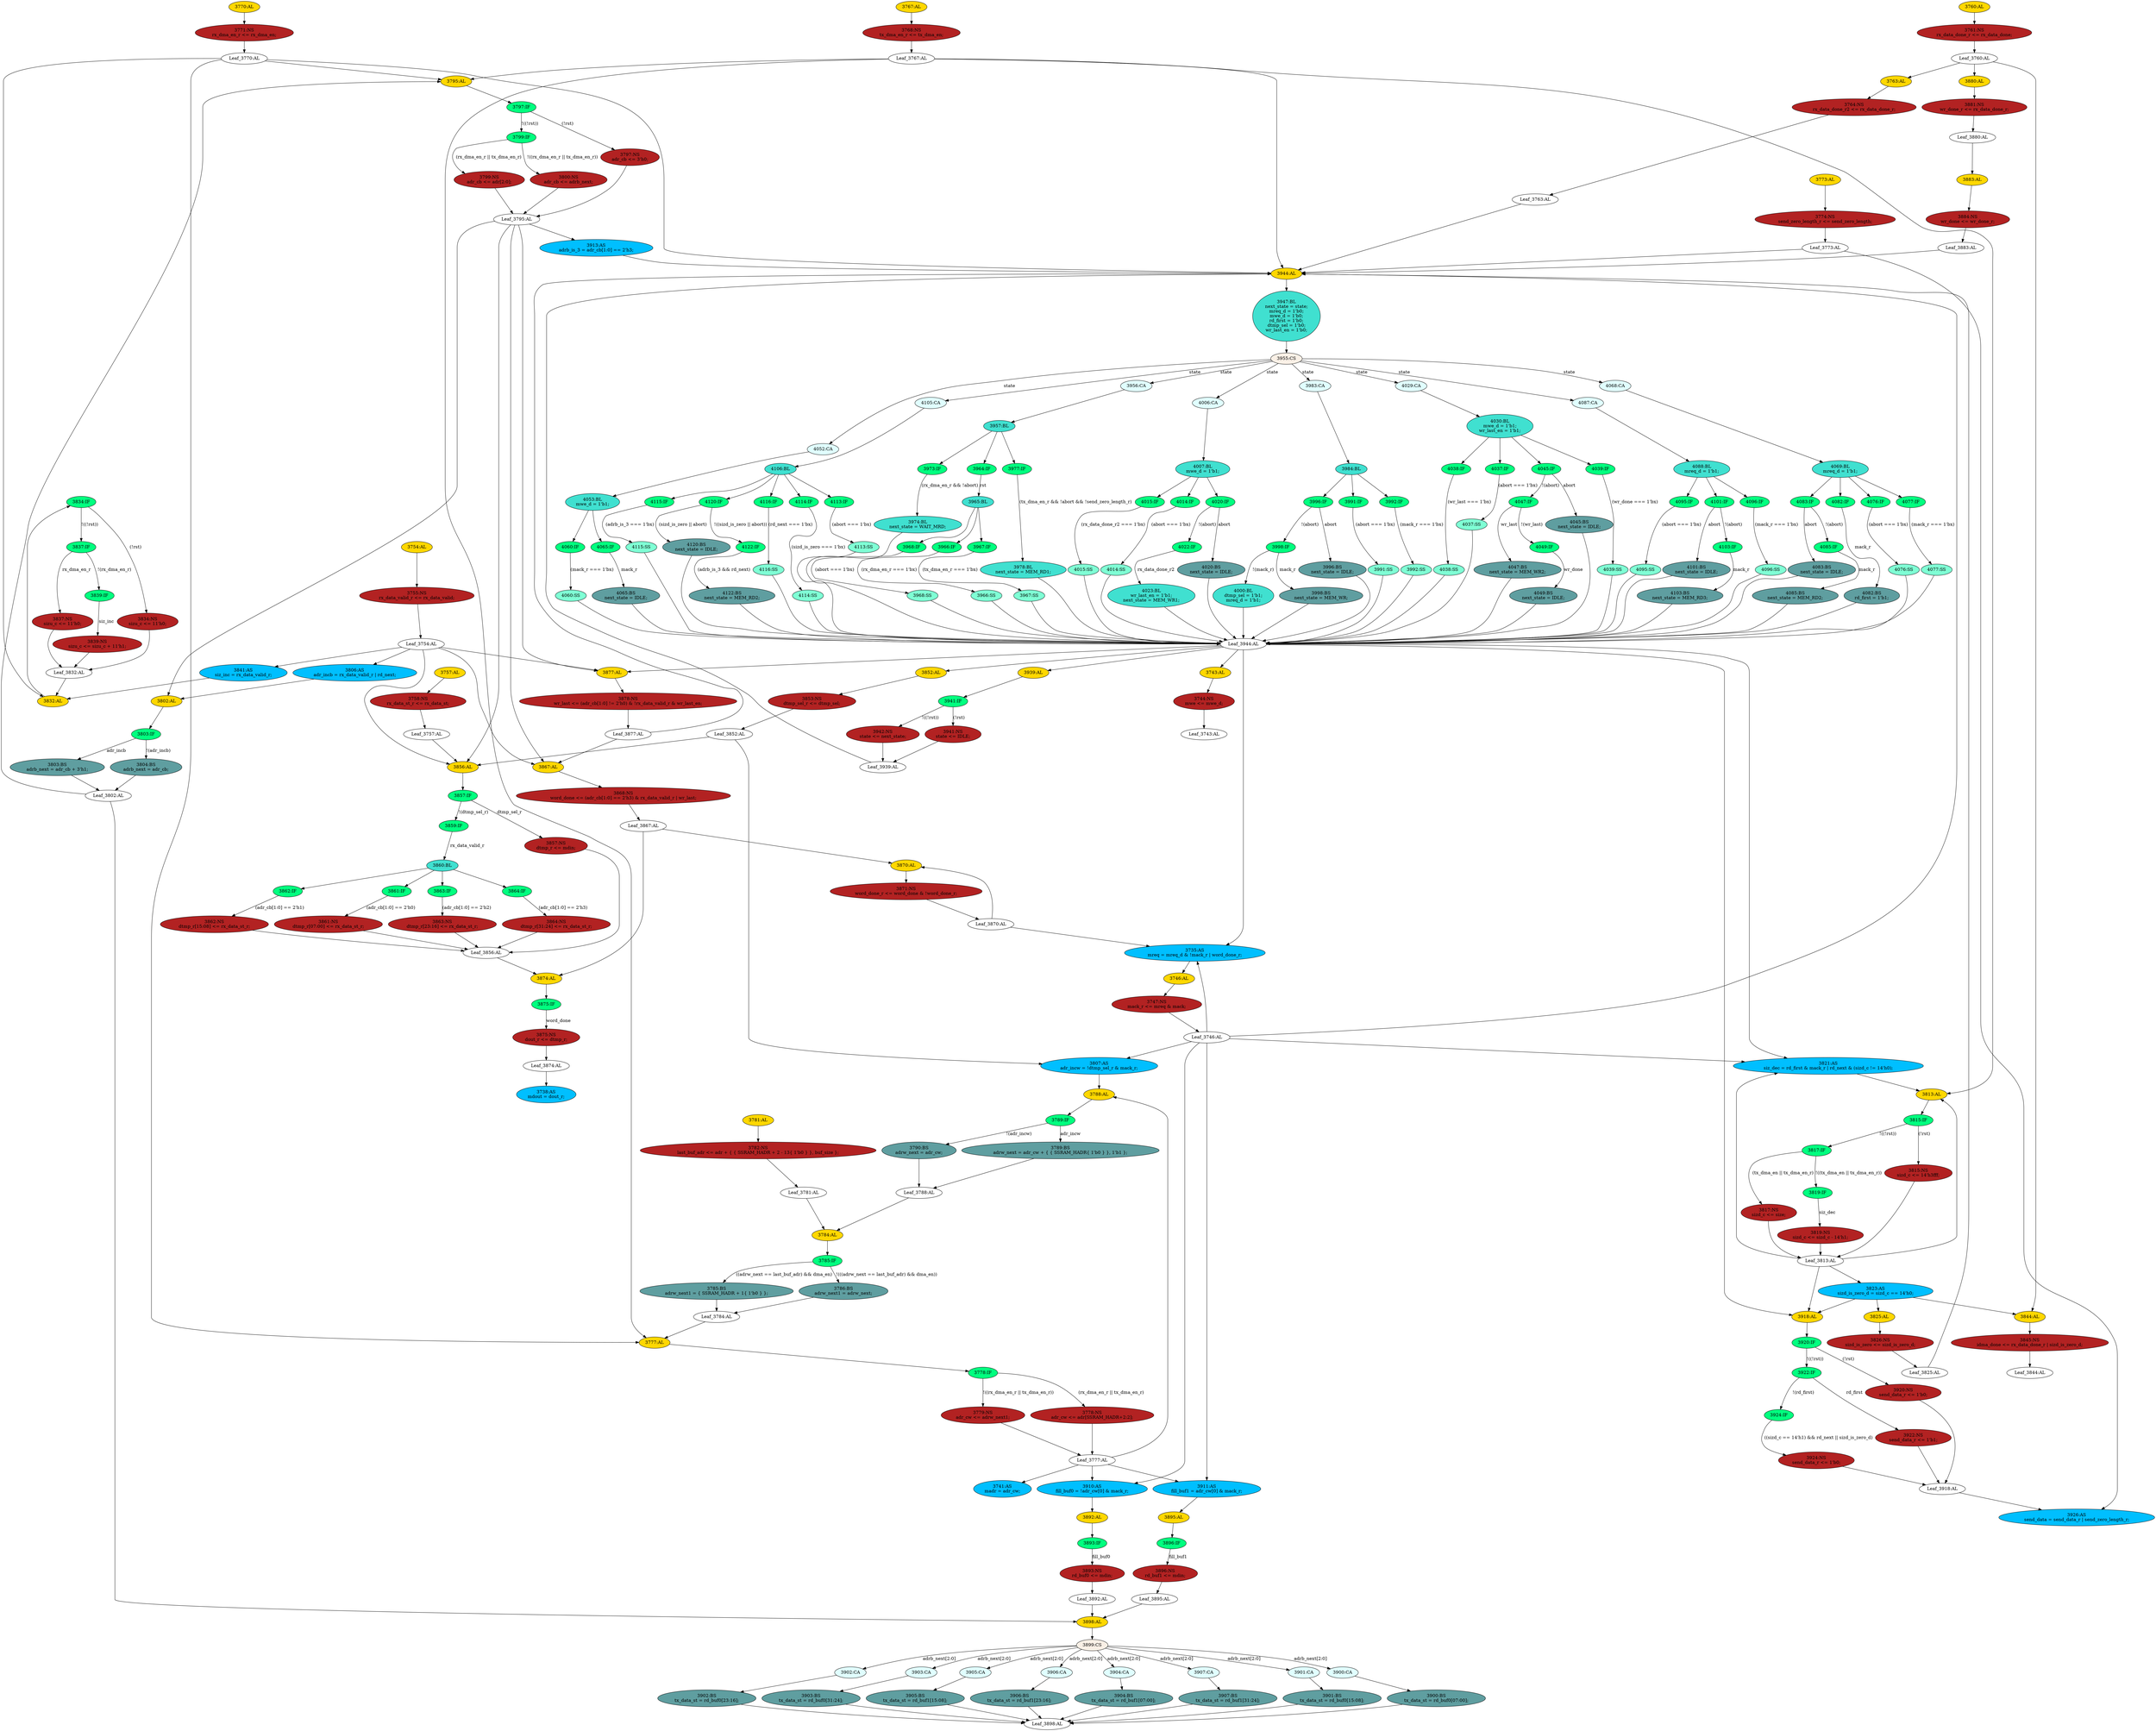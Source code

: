 strict digraph "compose( ,  )" {
	node [label="\N"];
	"3834:IF"	 [ast="<pyverilog.vparser.ast.IfStatement object at 0x7f13b5f18f10>",
		fillcolor=springgreen,
		label="3834:IF",
		statements="[]",
		style=filled,
		typ=IfStatement];
	"3837:IF"	 [ast="<pyverilog.vparser.ast.IfStatement object at 0x7f13b5f1d250>",
		fillcolor=springgreen,
		label="3837:IF",
		statements="[]",
		style=filled,
		typ=IfStatement];
	"3834:IF" -> "3837:IF"	 [cond="['rst']",
		label="!((!rst))",
		lineno=3834];
	"3834:NS"	 [ast="<pyverilog.vparser.ast.NonblockingSubstitution object at 0x7f13b5f18f50>",
		fillcolor=firebrick,
		label="3834:NS
sizu_c <= 11'h0;",
		statements="[<pyverilog.vparser.ast.NonblockingSubstitution object at 0x7f13b5f18f50>]",
		style=filled,
		typ=NonblockingSubstitution];
	"3834:IF" -> "3834:NS"	 [cond="['rst']",
		label="(!rst)",
		lineno=3834];
	"Leaf_3852:AL"	 [def_var="['dtmp_sel_r']",
		label="Leaf_3852:AL"];
	"3807:AS"	 [ast="<pyverilog.vparser.ast.Assign object at 0x7f13b5f13b50>",
		def_var="['adr_incw']",
		fillcolor=deepskyblue,
		label="3807:AS
adr_incw = !dtmp_sel_r & mack_r;",
		statements="[]",
		style=filled,
		typ=Assign,
		use_var="['dtmp_sel_r', 'mack_r']"];
	"Leaf_3852:AL" -> "3807:AS";
	"3856:AL"	 [ast="<pyverilog.vparser.ast.Always object at 0x7f13b5f1dc90>",
		clk_sens=True,
		fillcolor=gold,
		label="3856:AL",
		sens="['clk']",
		statements="[]",
		style=filled,
		typ=Always,
		use_var="['mdin', 'dtmp_sel_r', 'adr_cb', 'rx_data_st_r', 'rx_data_valid_r']"];
	"Leaf_3852:AL" -> "3856:AL";
	"4088:BL"	 [ast="<pyverilog.vparser.ast.Block object at 0x7f13b5ee0a50>",
		fillcolor=turquoise,
		label="4088:BL
mreq_d = 1'b1;",
		statements="[<pyverilog.vparser.ast.BlockingSubstitution object at 0x7f13b5ee0990>]",
		style=filled,
		typ=Block];
	"4095:IF"	 [ast="<pyverilog.vparser.ast.IfStatement object at 0x7f13b5ee0710>",
		fillcolor=springgreen,
		label="4095:IF",
		statements="[]",
		style=filled,
		typ=IfStatement];
	"4088:BL" -> "4095:IF"	 [cond="[]",
		lineno=None];
	"4101:IF"	 [ast="<pyverilog.vparser.ast.IfStatement object at 0x7f13b5ee0c10>",
		fillcolor=springgreen,
		label="4101:IF",
		statements="[]",
		style=filled,
		typ=IfStatement];
	"4088:BL" -> "4101:IF"	 [cond="[]",
		lineno=None];
	"4096:IF"	 [ast="<pyverilog.vparser.ast.IfStatement object at 0x7f13b5ee0950>",
		fillcolor=springgreen,
		label="4096:IF",
		statements="[]",
		style=filled,
		typ=IfStatement];
	"4088:BL" -> "4096:IF"	 [cond="[]",
		lineno=None];
	"4022:IF"	 [ast="<pyverilog.vparser.ast.IfStatement object at 0x7f13b5ed4150>",
		fillcolor=springgreen,
		label="4022:IF",
		statements="[]",
		style=filled,
		typ=IfStatement];
	"4023:BL"	 [ast="<pyverilog.vparser.ast.Block object at 0x7f13b5ed4250>",
		fillcolor=turquoise,
		label="4023:BL
wr_last_en = 1'b1;
next_state = MEM_WR1;",
		statements="[<pyverilog.vparser.ast.BlockingSubstitution object at 0x7f13b5ed4290>, <pyverilog.vparser.ast.BlockingSubstitution object at 0x7f13b5ed43d0>]",
		style=filled,
		typ=Block];
	"4022:IF" -> "4023:BL"	 [cond="['rx_data_done_r2']",
		label=rx_data_done_r2,
		lineno=4022];
	"3996:IF"	 [ast="<pyverilog.vparser.ast.IfStatement object at 0x7f13b5ecf310>",
		fillcolor=springgreen,
		label="3996:IF",
		statements="[]",
		style=filled,
		typ=IfStatement];
	"3998:IF"	 [ast="<pyverilog.vparser.ast.IfStatement object at 0x7f13b5ecf590>",
		fillcolor=springgreen,
		label="3998:IF",
		statements="[]",
		style=filled,
		typ=IfStatement];
	"3996:IF" -> "3998:IF"	 [cond="['abort']",
		label="!(abort)",
		lineno=3996];
	"3996:BS"	 [ast="<pyverilog.vparser.ast.BlockingSubstitution object at 0x7f13b5ecf2d0>",
		fillcolor=cadetblue,
		label="3996:BS
next_state = IDLE;",
		statements="[<pyverilog.vparser.ast.BlockingSubstitution object at 0x7f13b5ecf2d0>]",
		style=filled,
		typ=BlockingSubstitution];
	"3996:IF" -> "3996:BS"	 [cond="['abort']",
		label=abort,
		lineno=3996];
	"4049:BS"	 [ast="<pyverilog.vparser.ast.BlockingSubstitution object at 0x7f13b5eda390>",
		fillcolor=cadetblue,
		label="4049:BS
next_state = IDLE;",
		statements="[<pyverilog.vparser.ast.BlockingSubstitution object at 0x7f13b5eda390>]",
		style=filled,
		typ=BlockingSubstitution];
	"Leaf_3944:AL"	 [def_var="['mwe_d', 'wr_last_en', 'mreq_d', 'dtmp_sel', 'rd_first', 'next_state']",
		label="Leaf_3944:AL"];
	"4049:BS" -> "Leaf_3944:AL"	 [cond="[]",
		lineno=None];
	"3941:IF"	 [ast="<pyverilog.vparser.ast.IfStatement object at 0x7f13b5ebead0>",
		fillcolor=springgreen,
		label="3941:IF",
		statements="[]",
		style=filled,
		typ=IfStatement];
	"3941:NS"	 [ast="<pyverilog.vparser.ast.NonblockingSubstitution object at 0x7f13b5ebea90>",
		fillcolor=firebrick,
		label="3941:NS
state <= IDLE;",
		statements="[<pyverilog.vparser.ast.NonblockingSubstitution object at 0x7f13b5ebea90>]",
		style=filled,
		typ=NonblockingSubstitution];
	"3941:IF" -> "3941:NS"	 [cond="['rst']",
		label="(!rst)",
		lineno=3941];
	"3942:NS"	 [ast="<pyverilog.vparser.ast.NonblockingSubstitution object at 0x7f13b5ebec10>",
		fillcolor=firebrick,
		label="3942:NS
state <= next_state;",
		statements="[<pyverilog.vparser.ast.NonblockingSubstitution object at 0x7f13b5ebec10>]",
		style=filled,
		typ=NonblockingSubstitution];
	"3941:IF" -> "3942:NS"	 [cond="['rst']",
		label="!((!rst))",
		lineno=3941];
	"3773:AL"	 [ast="<pyverilog.vparser.ast.Always object at 0x7f13b5f03d50>",
		clk_sens=True,
		fillcolor=gold,
		label="3773:AL",
		sens="['clk']",
		statements="[]",
		style=filled,
		typ=Always,
		use_var="['send_zero_length']"];
	"3774:NS"	 [ast="<pyverilog.vparser.ast.NonblockingSubstitution object at 0x7f13b5f03fd0>",
		fillcolor=firebrick,
		label="3774:NS
send_zero_length_r <= send_zero_length;",
		statements="[<pyverilog.vparser.ast.NonblockingSubstitution object at 0x7f13b5f03fd0>]",
		style=filled,
		typ=NonblockingSubstitution];
	"3773:AL" -> "3774:NS"	 [cond="[]",
		lineno=None];
	"4103:BS"	 [ast="<pyverilog.vparser.ast.BlockingSubstitution object at 0x7f13b5ee0e50>",
		fillcolor=cadetblue,
		label="4103:BS
next_state = MEM_RD3;",
		statements="[<pyverilog.vparser.ast.BlockingSubstitution object at 0x7f13b5ee0e50>]",
		style=filled,
		typ=BlockingSubstitution];
	"4103:BS" -> "Leaf_3944:AL"	 [cond="[]",
		lineno=None];
	"4030:BL"	 [ast="<pyverilog.vparser.ast.Block object at 0x7f13b5ed4c90>",
		fillcolor=turquoise,
		label="4030:BL
mwe_d = 1'b1;
wr_last_en = 1'b1;",
		statements="[<pyverilog.vparser.ast.BlockingSubstitution object at 0x7f13b5ed4ad0>, <pyverilog.vparser.ast.BlockingSubstitution object at 0x7f13b5ed4c10>]",
		style=filled,
		typ=Block];
	"4039:IF"	 [ast="<pyverilog.vparser.ast.IfStatement object at 0x7f13b5ed4a90>",
		fillcolor=springgreen,
		label="4039:IF",
		statements="[]",
		style=filled,
		typ=IfStatement];
	"4030:BL" -> "4039:IF"	 [cond="[]",
		lineno=None];
	"4037:IF"	 [ast="<pyverilog.vparser.ast.IfStatement object at 0x7f13b5ed4650>",
		fillcolor=springgreen,
		label="4037:IF",
		statements="[]",
		style=filled,
		typ=IfStatement];
	"4030:BL" -> "4037:IF"	 [cond="[]",
		lineno=None];
	"4045:IF"	 [ast="<pyverilog.vparser.ast.IfStatement object at 0x7f13b5ed4e90>",
		fillcolor=springgreen,
		label="4045:IF",
		statements="[]",
		style=filled,
		typ=IfStatement];
	"4030:BL" -> "4045:IF"	 [cond="[]",
		lineno=None];
	"4038:IF"	 [ast="<pyverilog.vparser.ast.IfStatement object at 0x7f13b5ed4890>",
		fillcolor=springgreen,
		label="4038:IF",
		statements="[]",
		style=filled,
		typ=IfStatement];
	"4030:BL" -> "4038:IF"	 [cond="[]",
		lineno=None];
	"4085:BS"	 [ast="<pyverilog.vparser.ast.BlockingSubstitution object at 0x7f13b5ee0490>",
		fillcolor=cadetblue,
		label="4085:BS
next_state = MEM_RD2;",
		statements="[<pyverilog.vparser.ast.BlockingSubstitution object at 0x7f13b5ee0490>]",
		style=filled,
		typ=BlockingSubstitution];
	"4085:BS" -> "Leaf_3944:AL"	 [cond="[]",
		lineno=None];
	"4060:IF"	 [ast="<pyverilog.vparser.ast.IfStatement object at 0x7f13b5eda550>",
		fillcolor=springgreen,
		label="4060:IF",
		statements="[]",
		style=filled,
		typ=IfStatement];
	"4060:SS"	 [ast="<pyverilog.vparser.ast.SingleStatement object at 0x7f13b5eda350>",
		fillcolor=aquamarine,
		label="4060:SS",
		statements="[]",
		style=filled,
		typ=SingleStatement];
	"4060:IF" -> "4060:SS"	 [cond="['mack_r']",
		label="(mack_r === 1'bx)",
		lineno=4060];
	"Leaf_3874:AL"	 [def_var="['dout_r']",
		label="Leaf_3874:AL"];
	"3738:AS"	 [ast="<pyverilog.vparser.ast.Assign object at 0x7f13b5efe5d0>",
		def_var="['mdout']",
		fillcolor=deepskyblue,
		label="3738:AS
mdout = dout_r;",
		statements="[]",
		style=filled,
		typ=Assign,
		use_var="['dout_r']"];
	"Leaf_3874:AL" -> "3738:AS";
	"3902:BS"	 [ast="<pyverilog.vparser.ast.BlockingSubstitution object at 0x7f13b5eb3710>",
		fillcolor=cadetblue,
		label="3902:BS
tx_data_st = rd_buf0[23:16];",
		statements="[<pyverilog.vparser.ast.BlockingSubstitution object at 0x7f13b5eb3710>]",
		style=filled,
		typ=BlockingSubstitution];
	"Leaf_3898:AL"	 [def_var="['tx_data_st']",
		label="Leaf_3898:AL"];
	"3902:BS" -> "Leaf_3898:AL"	 [cond="[]",
		lineno=None];
	"3735:AS"	 [ast="<pyverilog.vparser.ast.Assign object at 0x7f13b5efe410>",
		def_var="['mreq']",
		fillcolor=deepskyblue,
		label="3735:AS
mreq = mreq_d & !mack_r | word_done_r;",
		statements="[]",
		style=filled,
		typ=Assign,
		use_var="['mreq_d', 'mack_r', 'word_done_r']"];
	"3746:AL"	 [ast="<pyverilog.vparser.ast.Always object at 0x7f13b5efe990>",
		clk_sens=True,
		fillcolor=gold,
		label="3746:AL",
		sens="['clk']",
		statements="[]",
		style=filled,
		typ=Always,
		use_var="['mreq', 'mack']"];
	"3735:AS" -> "3746:AL";
	"3788:AL"	 [ast="<pyverilog.vparser.ast.Always object at 0x7f13b5f0d6d0>",
		clk_sens=False,
		fillcolor=gold,
		label="3788:AL",
		sens="['adr_incw', 'adr_cw']",
		statements="[]",
		style=filled,
		typ=Always,
		use_var="['adr_incw', 'adr_cw']"];
	"3789:IF"	 [ast="<pyverilog.vparser.ast.IfStatement object at 0x7f13b5f0d990>",
		fillcolor=springgreen,
		label="3789:IF",
		statements="[]",
		style=filled,
		typ=IfStatement];
	"3788:AL" -> "3789:IF"	 [cond="[]",
		lineno=None];
	"4020:IF"	 [ast="<pyverilog.vparser.ast.IfStatement object at 0x7f13b5ecff90>",
		fillcolor=springgreen,
		label="4020:IF",
		statements="[]",
		style=filled,
		typ=IfStatement];
	"4020:IF" -> "4022:IF"	 [cond="['abort']",
		label="!(abort)",
		lineno=4020];
	"4020:BS"	 [ast="<pyverilog.vparser.ast.BlockingSubstitution object at 0x7f13b5ecff50>",
		fillcolor=cadetblue,
		label="4020:BS
next_state = IDLE;",
		statements="[<pyverilog.vparser.ast.BlockingSubstitution object at 0x7f13b5ecff50>]",
		style=filled,
		typ=BlockingSubstitution];
	"4020:IF" -> "4020:BS"	 [cond="['abort']",
		label=abort,
		lineno=4020];
	"3797:NS"	 [ast="<pyverilog.vparser.ast.NonblockingSubstitution object at 0x7f13b5f0de50>",
		fillcolor=firebrick,
		label="3797:NS
adr_cb <= 3'h0;",
		statements="[<pyverilog.vparser.ast.NonblockingSubstitution object at 0x7f13b5f0de50>]",
		style=filled,
		typ=NonblockingSubstitution];
	"Leaf_3795:AL"	 [def_var="['adr_cb']",
		label="Leaf_3795:AL"];
	"3797:NS" -> "Leaf_3795:AL"	 [cond="[]",
		lineno=None];
	"4116:IF"	 [ast="<pyverilog.vparser.ast.IfStatement object at 0x7f13b5e65790>",
		fillcolor=springgreen,
		label="4116:IF",
		statements="[]",
		style=filled,
		typ=IfStatement];
	"4116:SS"	 [ast="<pyverilog.vparser.ast.SingleStatement object at 0x7f13b5e65550>",
		fillcolor=aquamarine,
		label="4116:SS",
		statements="[]",
		style=filled,
		typ=SingleStatement];
	"4116:IF" -> "4116:SS"	 [cond="['rd_next']",
		label="(rd_next === 1'bx)",
		lineno=4116];
	"4065:IF"	 [ast="<pyverilog.vparser.ast.IfStatement object at 0x7f13b5eda6d0>",
		fillcolor=springgreen,
		label="4065:IF",
		statements="[]",
		style=filled,
		typ=IfStatement];
	"4065:BS"	 [ast="<pyverilog.vparser.ast.BlockingSubstitution object at 0x7f13b5eda7d0>",
		fillcolor=cadetblue,
		label="4065:BS
next_state = IDLE;",
		statements="[<pyverilog.vparser.ast.BlockingSubstitution object at 0x7f13b5eda7d0>]",
		style=filled,
		typ=BlockingSubstitution];
	"4065:IF" -> "4065:BS"	 [cond="['mack_r']",
		label=mack_r,
		lineno=4065];
	"3875:NS"	 [ast="<pyverilog.vparser.ast.NonblockingSubstitution object at 0x7f13b5ea9ad0>",
		fillcolor=firebrick,
		label="3875:NS
dout_r <= dtmp_r;",
		statements="[<pyverilog.vparser.ast.NonblockingSubstitution object at 0x7f13b5ea9ad0>]",
		style=filled,
		typ=NonblockingSubstitution];
	"3875:NS" -> "Leaf_3874:AL"	 [cond="[]",
		lineno=None];
	"3926:AS"	 [ast="<pyverilog.vparser.ast.Assign object at 0x7f13b5ebe690>",
		def_var="['send_data']",
		fillcolor=deepskyblue,
		label="3926:AS
send_data = send_data_r | send_zero_length_r;",
		statements="[]",
		style=filled,
		typ=Assign,
		use_var="['send_data_r', 'send_zero_length_r']"];
	"3862:NS"	 [ast="<pyverilog.vparser.ast.NonblockingSubstitution object at 0x7f13b5ea38d0>",
		fillcolor=firebrick,
		label="3862:NS
dtmp_r[15:08] <= rx_data_st_r;",
		statements="[<pyverilog.vparser.ast.NonblockingSubstitution object at 0x7f13b5ea38d0>]",
		style=filled,
		typ=NonblockingSubstitution];
	"Leaf_3856:AL"	 [def_var="['dtmp_r']",
		label="Leaf_3856:AL"];
	"3862:NS" -> "Leaf_3856:AL"	 [cond="[]",
		lineno=None];
	"4103:IF"	 [ast="<pyverilog.vparser.ast.IfStatement object at 0x7f13b5ee0d50>",
		fillcolor=springgreen,
		label="4103:IF",
		statements="[]",
		style=filled,
		typ=IfStatement];
	"4103:IF" -> "4103:BS"	 [cond="['mack_r']",
		label=mack_r,
		lineno=4103];
	"4020:BS" -> "Leaf_3944:AL"	 [cond="[]",
		lineno=None];
	"4014:IF"	 [ast="<pyverilog.vparser.ast.IfStatement object at 0x7f13b5ecfa90>",
		fillcolor=springgreen,
		label="4014:IF",
		statements="[]",
		style=filled,
		typ=IfStatement];
	"4014:SS"	 [ast="<pyverilog.vparser.ast.SingleStatement object at 0x7f13b5ecf910>",
		fillcolor=aquamarine,
		label="4014:SS",
		statements="[]",
		style=filled,
		typ=SingleStatement];
	"4014:IF" -> "4014:SS"	 [cond="['abort']",
		label="(abort === 1'bx)",
		lineno=4014];
	"3803:IF"	 [ast="<pyverilog.vparser.ast.IfStatement object at 0x7f13b5f13710>",
		fillcolor=springgreen,
		label="3803:IF",
		statements="[]",
		style=filled,
		typ=IfStatement];
	"3803:BS"	 [ast="<pyverilog.vparser.ast.BlockingSubstitution object at 0x7f13b5f136d0>",
		fillcolor=cadetblue,
		label="3803:BS
adrb_next = adr_cb + 3'h1;",
		statements="[<pyverilog.vparser.ast.BlockingSubstitution object at 0x7f13b5f136d0>]",
		style=filled,
		typ=BlockingSubstitution];
	"3803:IF" -> "3803:BS"	 [cond="['adr_incb']",
		label=adr_incb,
		lineno=3803];
	"3804:BS"	 [ast="<pyverilog.vparser.ast.BlockingSubstitution object at 0x7f13b5f13850>",
		fillcolor=cadetblue,
		label="3804:BS
adrb_next = adr_cb;",
		statements="[<pyverilog.vparser.ast.BlockingSubstitution object at 0x7f13b5f13850>]",
		style=filled,
		typ=BlockingSubstitution];
	"3803:IF" -> "3804:BS"	 [cond="['adr_incb']",
		label="!(adr_incb)",
		lineno=3803];
	"3782:NS"	 [ast="<pyverilog.vparser.ast.NonblockingSubstitution object at 0x7f13b5f07bd0>",
		fillcolor=firebrick,
		label="3782:NS
last_buf_adr <= adr + { { SSRAM_HADR + 2 - 13{ 1'b0 } }, buf_size };",
		statements="[<pyverilog.vparser.ast.NonblockingSubstitution object at 0x7f13b5f07bd0>]",
		style=filled,
		typ=NonblockingSubstitution];
	"Leaf_3781:AL"	 [def_var="['last_buf_adr']",
		label="Leaf_3781:AL"];
	"3782:NS" -> "Leaf_3781:AL"	 [cond="[]",
		lineno=None];
	"3815:IF"	 [ast="<pyverilog.vparser.ast.IfStatement object at 0x7f13b5f13f50>",
		fillcolor=springgreen,
		label="3815:IF",
		statements="[]",
		style=filled,
		typ=IfStatement];
	"3817:IF"	 [ast="<pyverilog.vparser.ast.IfStatement object at 0x7f13b5f18290>",
		fillcolor=springgreen,
		label="3817:IF",
		statements="[]",
		style=filled,
		typ=IfStatement];
	"3815:IF" -> "3817:IF"	 [cond="['rst']",
		label="!((!rst))",
		lineno=3815];
	"3815:NS"	 [ast="<pyverilog.vparser.ast.NonblockingSubstitution object at 0x7f13b5f13f10>",
		fillcolor=firebrick,
		label="3815:NS
sizd_c <= 14'h3fff;",
		statements="[<pyverilog.vparser.ast.NonblockingSubstitution object at 0x7f13b5f13f10>]",
		style=filled,
		typ=NonblockingSubstitution];
	"3815:IF" -> "3815:NS"	 [cond="['rst']",
		label="(!rst)",
		lineno=3815];
	"4076:SS"	 [ast="<pyverilog.vparser.ast.SingleStatement object at 0x7f13b5eda990>",
		fillcolor=aquamarine,
		label="4076:SS",
		statements="[]",
		style=filled,
		typ=SingleStatement];
	"4076:SS" -> "Leaf_3944:AL"	 [cond="[]",
		lineno=None];
	"3802:AL"	 [ast="<pyverilog.vparser.ast.Always object at 0x7f13b5f13510>",
		clk_sens=False,
		fillcolor=gold,
		label="3802:AL",
		sens="['adr_incb', 'adr_cb']",
		statements="[]",
		style=filled,
		typ=Always,
		use_var="['adr_cb', 'adr_incb']"];
	"3802:AL" -> "3803:IF"	 [cond="[]",
		lineno=None];
	"3867:AL"	 [ast="<pyverilog.vparser.ast.Always object at 0x7f13b5f1dd50>",
		clk_sens=True,
		fillcolor=gold,
		label="3867:AL",
		sens="['clk']",
		statements="[]",
		style=filled,
		typ=Always,
		use_var="['wr_last', 'rx_data_valid_r', 'adr_cb']"];
	"3868:NS"	 [ast="<pyverilog.vparser.ast.NonblockingSubstitution object at 0x7f13b5ea9410>",
		fillcolor=firebrick,
		label="3868:NS
word_done <= (adr_cb[1:0] == 2'h3) & rx_data_valid_r | wr_last;",
		statements="[<pyverilog.vparser.ast.NonblockingSubstitution object at 0x7f13b5ea9410>]",
		style=filled,
		typ=NonblockingSubstitution];
	"3867:AL" -> "3868:NS"	 [cond="[]",
		lineno=None];
	"3973:IF"	 [ast="<pyverilog.vparser.ast.IfStatement object at 0x7f13b5ec9550>",
		fillcolor=springgreen,
		label="3973:IF",
		statements="[]",
		style=filled,
		typ=IfStatement];
	"3974:BL"	 [ast="<pyverilog.vparser.ast.Block object at 0x7f13b5ec95d0>",
		fillcolor=turquoise,
		label="3974:BL
next_state = WAIT_MRD;",
		statements="[<pyverilog.vparser.ast.BlockingSubstitution object at 0x7f13b5ec9750>]",
		style=filled,
		typ=Block];
	"3973:IF" -> "3974:BL"	 [cond="['rx_dma_en_r', 'abort']",
		label="(rx_dma_en_r && !abort)",
		lineno=3973];
	"3767:AL"	 [ast="<pyverilog.vparser.ast.Always object at 0x7f13b5f03810>",
		clk_sens=True,
		fillcolor=gold,
		label="3767:AL",
		sens="['clk']",
		statements="[]",
		style=filled,
		typ=Always,
		use_var="['tx_dma_en']"];
	"3768:NS"	 [ast="<pyverilog.vparser.ast.NonblockingSubstitution object at 0x7f13b5f03a50>",
		fillcolor=firebrick,
		label="3768:NS
tx_dma_en_r <= tx_dma_en;",
		statements="[<pyverilog.vparser.ast.NonblockingSubstitution object at 0x7f13b5f03a50>]",
		style=filled,
		typ=NonblockingSubstitution];
	"3767:AL" -> "3768:NS"	 [cond="[]",
		lineno=None];
	"3797:IF"	 [ast="<pyverilog.vparser.ast.IfStatement object at 0x7f13b5f0de90>",
		fillcolor=springgreen,
		label="3797:IF",
		statements="[]",
		style=filled,
		typ=IfStatement];
	"3797:IF" -> "3797:NS"	 [cond="['rst']",
		label="(!rst)",
		lineno=3797];
	"3799:IF"	 [ast="<pyverilog.vparser.ast.IfStatement object at 0x7f13b5f13250>",
		fillcolor=springgreen,
		label="3799:IF",
		statements="[]",
		style=filled,
		typ=IfStatement];
	"3797:IF" -> "3799:IF"	 [cond="['rst']",
		label="!((!rst))",
		lineno=3797];
	"4105:CA"	 [ast="<pyverilog.vparser.ast.Case object at 0x7f13b5ee0c50>",
		fillcolor=lightcyan,
		label="4105:CA",
		statements="[]",
		style=filled,
		typ=Case];
	"4106:BL"	 [ast="<pyverilog.vparser.ast.Block object at 0x7f13b5e65850>",
		fillcolor=turquoise,
		label="4106:BL",
		statements="[]",
		style=filled,
		typ=Block];
	"4105:CA" -> "4106:BL"	 [cond="[]",
		lineno=None];
	"3965:BL"	 [ast="<pyverilog.vparser.ast.Block object at 0x7f13b5ec9450>",
		fillcolor=turquoise,
		label="3965:BL",
		statements="[]",
		style=filled,
		typ=Block];
	"3967:IF"	 [ast="<pyverilog.vparser.ast.IfStatement object at 0x7f13b5ec9390>",
		fillcolor=springgreen,
		label="3967:IF",
		statements="[]",
		style=filled,
		typ=IfStatement];
	"3965:BL" -> "3967:IF"	 [cond="[]",
		lineno=None];
	"3968:IF"	 [ast="<pyverilog.vparser.ast.IfStatement object at 0x7f13b5ec9590>",
		fillcolor=springgreen,
		label="3968:IF",
		statements="[]",
		style=filled,
		typ=IfStatement];
	"3965:BL" -> "3968:IF"	 [cond="[]",
		lineno=None];
	"3966:IF"	 [ast="<pyverilog.vparser.ast.IfStatement object at 0x7f13b5ec3f90>",
		fillcolor=springgreen,
		label="3966:IF",
		statements="[]",
		style=filled,
		typ=IfStatement];
	"3965:BL" -> "3966:IF"	 [cond="[]",
		lineno=None];
	"3871:NS"	 [ast="<pyverilog.vparser.ast.NonblockingSubstitution object at 0x7f13b5ea9750>",
		fillcolor=firebrick,
		label="3871:NS
word_done_r <= word_done & !word_done_r;",
		statements="[<pyverilog.vparser.ast.NonblockingSubstitution object at 0x7f13b5ea9750>]",
		style=filled,
		typ=NonblockingSubstitution];
	"Leaf_3870:AL"	 [def_var="['word_done_r']",
		label="Leaf_3870:AL"];
	"3871:NS" -> "Leaf_3870:AL"	 [cond="[]",
		lineno=None];
	"3974:BL" -> "Leaf_3944:AL"	 [cond="[]",
		lineno=None];
	"4114:IF"	 [ast="<pyverilog.vparser.ast.IfStatement object at 0x7f13b5e65390>",
		fillcolor=springgreen,
		label="4114:IF",
		statements="[]",
		style=filled,
		typ=IfStatement];
	"4114:SS"	 [ast="<pyverilog.vparser.ast.SingleStatement object at 0x7f13b5e65190>",
		fillcolor=aquamarine,
		label="4114:SS",
		statements="[]",
		style=filled,
		typ=SingleStatement];
	"4114:IF" -> "4114:SS"	 [cond="['sizd_is_zero']",
		label="(sizd_is_zero === 1'bx)",
		lineno=4114];
	"3741:AS"	 [ast="<pyverilog.vparser.ast.Assign object at 0x7f13b5efe710>",
		def_var="['madr']",
		fillcolor=deepskyblue,
		label="3741:AS
madr = adr_cw;",
		statements="[]",
		style=filled,
		typ=Assign,
		use_var="['adr_cw']"];
	"4065:BS" -> "Leaf_3944:AL"	 [cond="[]",
		lineno=None];
	"3819:IF"	 [ast="<pyverilog.vparser.ast.IfStatement object at 0x7f13b5f183d0>",
		fillcolor=springgreen,
		label="3819:IF",
		statements="[]",
		style=filled,
		typ=IfStatement];
	"3817:IF" -> "3819:IF"	 [cond="['tx_dma_en', 'tx_dma_en_r']",
		label="!((tx_dma_en || tx_dma_en_r))",
		lineno=3817];
	"3817:NS"	 [ast="<pyverilog.vparser.ast.NonblockingSubstitution object at 0x7f13b5f18250>",
		fillcolor=firebrick,
		label="3817:NS
sizd_c <= size;",
		statements="[<pyverilog.vparser.ast.NonblockingSubstitution object at 0x7f13b5f18250>]",
		style=filled,
		typ=NonblockingSubstitution];
	"3817:IF" -> "3817:NS"	 [cond="['tx_dma_en', 'tx_dma_en_r']",
		label="(tx_dma_en || tx_dma_en_r)",
		lineno=3817];
	"Leaf_3767:AL"	 [def_var="['tx_dma_en_r']",
		label="Leaf_3767:AL"];
	"3768:NS" -> "Leaf_3767:AL"	 [cond="[]",
		lineno=None];
	"3755:NS"	 [ast="<pyverilog.vparser.ast.NonblockingSubstitution object at 0x7f13b5efeed0>",
		fillcolor=firebrick,
		label="3755:NS
rx_data_valid_r <= rx_data_valid;",
		statements="[<pyverilog.vparser.ast.NonblockingSubstitution object at 0x7f13b5efeed0>]",
		style=filled,
		typ=NonblockingSubstitution];
	"Leaf_3754:AL"	 [def_var="['rx_data_valid_r']",
		label="Leaf_3754:AL"];
	"3755:NS" -> "Leaf_3754:AL"	 [cond="[]",
		lineno=None];
	"3754:AL"	 [ast="<pyverilog.vparser.ast.Always object at 0x7f13b5efec10>",
		clk_sens=True,
		fillcolor=gold,
		label="3754:AL",
		sens="['clk']",
		statements="[]",
		style=filled,
		typ=Always,
		use_var="['rx_data_valid']"];
	"3754:AL" -> "3755:NS"	 [cond="[]",
		lineno=None];
	"3861:NS"	 [ast="<pyverilog.vparser.ast.NonblockingSubstitution object at 0x7f13b5ea3490>",
		fillcolor=firebrick,
		label="3861:NS
dtmp_r[07:00] <= rx_data_st_r;",
		statements="[<pyverilog.vparser.ast.NonblockingSubstitution object at 0x7f13b5ea3490>]",
		style=filled,
		typ=NonblockingSubstitution];
	"3861:NS" -> "Leaf_3856:AL"	 [cond="[]",
		lineno=None];
	"Leaf_3880:AL"	 [def_var="['wr_done_r']",
		label="Leaf_3880:AL"];
	"3883:AL"	 [ast="<pyverilog.vparser.ast.Always object at 0x7f13b5eae310>",
		clk_sens=True,
		fillcolor=gold,
		label="3883:AL",
		sens="['clk']",
		statements="[]",
		style=filled,
		typ=Always,
		use_var="['wr_done_r']"];
	"Leaf_3880:AL" -> "3883:AL";
	"3863:IF"	 [ast="<pyverilog.vparser.ast.IfStatement object at 0x7f13b5ea3c10>",
		fillcolor=springgreen,
		label="3863:IF",
		statements="[]",
		style=filled,
		typ=IfStatement];
	"3863:NS"	 [ast="<pyverilog.vparser.ast.NonblockingSubstitution object at 0x7f13b5ea3cd0>",
		fillcolor=firebrick,
		label="3863:NS
dtmp_r[23:16] <= rx_data_st_r;",
		statements="[<pyverilog.vparser.ast.NonblockingSubstitution object at 0x7f13b5ea3cd0>]",
		style=filled,
		typ=NonblockingSubstitution];
	"3863:IF" -> "3863:NS"	 [cond="['adr_cb']",
		label="(adr_cb[1:0] == 2'h2)",
		lineno=3863];
	"Leaf_3877:AL"	 [def_var="['wr_last']",
		label="Leaf_3877:AL"];
	"Leaf_3877:AL" -> "3867:AL";
	"3944:AL"	 [ast="<pyverilog.vparser.ast.Always object at 0x7f13b5ec3410>",
		clk_sens=False,
		fillcolor=gold,
		label="3944:AL",
		sens="['state', 'mack_r', 'abort', 'rx_dma_en_r', 'tx_dma_en_r', 'sizd_is_zero', 'wr_last', 'wr_done', 'rx_data_done_r2', 'rd_next', '\
adrb_is_3', 'send_zero_length_r']",
		statements="[]",
		style=filled,
		typ=Always,
		use_var="['wr_last', 'sizd_is_zero', 'rd_next', 'rx_data_done_r2', 'rx_dma_en_r', 'send_zero_length_r', 'mack_r', 'state', 'abort', 'wr_done', '\
tx_dma_en_r', 'rst', 'adrb_is_3']"];
	"Leaf_3877:AL" -> "3944:AL";
	"Leaf_3770:AL"	 [def_var="['rx_dma_en_r']",
		label="Leaf_3770:AL"];
	"Leaf_3770:AL" -> "3944:AL";
	"3777:AL"	 [ast="<pyverilog.vparser.ast.Always object at 0x7f13b5f07210>",
		clk_sens=True,
		fillcolor=gold,
		label="3777:AL",
		sens="['clk']",
		statements="[]",
		style=filled,
		typ=Always,
		use_var="['adrw_next1', 'adr', 'rx_dma_en_r', 'tx_dma_en_r']"];
	"Leaf_3770:AL" -> "3777:AL";
	"3832:AL"	 [ast="<pyverilog.vparser.ast.Always object at 0x7f13b5f18d90>",
		clk_sens=True,
		fillcolor=gold,
		label="3832:AL",
		sens="['clk']",
		statements="[]",
		style=filled,
		typ=Always,
		use_var="['rst', 'siz_inc', 'rx_dma_en_r', 'sizu_c']"];
	"Leaf_3770:AL" -> "3832:AL";
	"3795:AL"	 [ast="<pyverilog.vparser.ast.Always object at 0x7f13b5f0dc90>",
		clk_sens=True,
		fillcolor=gold,
		label="3795:AL",
		sens="['clk']",
		statements="[]",
		style=filled,
		typ=Always,
		use_var="['rst', 'adrb_next', 'adr', 'rx_dma_en_r', 'tx_dma_en_r']"];
	"Leaf_3770:AL" -> "3795:AL";
	"3874:AL"	 [ast="<pyverilog.vparser.ast.Always object at 0x7f13b5ea9950>",
		clk_sens=True,
		fillcolor=gold,
		label="3874:AL",
		sens="['clk']",
		statements="[]",
		style=filled,
		typ=Always,
		use_var="['word_done', 'dtmp_r']"];
	"3875:IF"	 [ast="<pyverilog.vparser.ast.IfStatement object at 0x7f13b5ea9890>",
		fillcolor=springgreen,
		label="3875:IF",
		statements="[]",
		style=filled,
		typ=IfStatement];
	"3874:AL" -> "3875:IF"	 [cond="[]",
		lineno=None];
	"4029:CA"	 [ast="<pyverilog.vparser.ast.Case object at 0x7f13b5ecff10>",
		fillcolor=lightcyan,
		label="4029:CA",
		statements="[]",
		style=filled,
		typ=Case];
	"4029:CA" -> "4030:BL"	 [cond="[]",
		lineno=None];
	"3884:NS"	 [ast="<pyverilog.vparser.ast.NonblockingSubstitution object at 0x7f13b5eae510>",
		fillcolor=firebrick,
		label="3884:NS
wr_done <= wr_done_r;",
		statements="[<pyverilog.vparser.ast.NonblockingSubstitution object at 0x7f13b5eae510>]",
		style=filled,
		typ=NonblockingSubstitution];
	"Leaf_3883:AL"	 [def_var="['wr_done']",
		label="Leaf_3883:AL"];
	"3884:NS" -> "Leaf_3883:AL"	 [cond="[]",
		lineno=None];
	"3903:CA"	 [ast="<pyverilog.vparser.ast.Case object at 0x7f13b5eb3850>",
		fillcolor=lightcyan,
		label="3903:CA",
		statements="[]",
		style=filled,
		typ=Case];
	"3903:BS"	 [ast="<pyverilog.vparser.ast.BlockingSubstitution object at 0x7f13b5eb39d0>",
		fillcolor=cadetblue,
		label="3903:BS
tx_data_st = rd_buf0[31:24];",
		statements="[<pyverilog.vparser.ast.BlockingSubstitution object at 0x7f13b5eb39d0>]",
		style=filled,
		typ=BlockingSubstitution];
	"3903:CA" -> "3903:BS"	 [cond="[]",
		lineno=None];
	"4113:SS"	 [ast="<pyverilog.vparser.ast.SingleStatement object at 0x7f13b5ee0f50>",
		fillcolor=aquamarine,
		label="4113:SS",
		statements="[]",
		style=filled,
		typ=SingleStatement];
	"4113:SS" -> "Leaf_3944:AL"	 [cond="[]",
		lineno=None];
	"Leaf_3867:AL"	 [def_var="['word_done']",
		label="Leaf_3867:AL"];
	"3868:NS" -> "Leaf_3867:AL"	 [cond="[]",
		lineno=None];
	"Leaf_3802:AL"	 [def_var="['adrb_next']",
		label="Leaf_3802:AL"];
	"3803:BS" -> "Leaf_3802:AL"	 [cond="[]",
		lineno=None];
	"4049:IF"	 [ast="<pyverilog.vparser.ast.IfStatement object at 0x7f13b5eda290>",
		fillcolor=springgreen,
		label="4049:IF",
		statements="[]",
		style=filled,
		typ=IfStatement];
	"4049:IF" -> "4049:BS"	 [cond="['wr_done']",
		label=wr_done,
		lineno=4049];
	"4039:SS"	 [ast="<pyverilog.vparser.ast.SingleStatement object at 0x7f13b5ed4850>",
		fillcolor=aquamarine,
		label="4039:SS",
		statements="[]",
		style=filled,
		typ=SingleStatement];
	"4039:SS" -> "Leaf_3944:AL"	 [cond="[]",
		lineno=None];
	"3784:AL"	 [ast="<pyverilog.vparser.ast.Always object at 0x7f13b5f07f50>",
		clk_sens=False,
		fillcolor=gold,
		label="3784:AL",
		sens="['dma_en', 'adrw_next', 'last_buf_adr']",
		statements="[]",
		style=filled,
		typ=Always,
		use_var="['dma_en', 'last_buf_adr', 'adrw_next']"];
	"Leaf_3781:AL" -> "3784:AL";
	"4085:IF"	 [ast="<pyverilog.vparser.ast.IfStatement object at 0x7f13b5ee0390>",
		fillcolor=springgreen,
		label="4085:IF",
		statements="[]",
		style=filled,
		typ=IfStatement];
	"4085:IF" -> "4085:BS"	 [cond="['mack_r']",
		label=mack_r,
		lineno=4085];
	"Leaf_3757:AL"	 [def_var="['rx_data_st_r']",
		label="Leaf_3757:AL"];
	"Leaf_3757:AL" -> "3856:AL";
	"3967:SS"	 [ast="<pyverilog.vparser.ast.SingleStatement object at 0x7f13b5ec9110>",
		fillcolor=aquamarine,
		label="3967:SS",
		statements="[]",
		style=filled,
		typ=SingleStatement];
	"3967:IF" -> "3967:SS"	 [cond="['tx_dma_en_r']",
		label="(tx_dma_en_r === 1'bx)",
		lineno=3967];
	"Leaf_3944:AL" -> "3735:AS";
	"3821:AS"	 [ast="<pyverilog.vparser.ast.Assign object at 0x7f13b5f18790>",
		def_var="['siz_dec']",
		fillcolor=deepskyblue,
		label="3821:AS
siz_dec = rd_first & mack_r | rd_next & (sizd_c != 14'h0);",
		statements="[]",
		style=filled,
		typ=Assign,
		use_var="['rd_first', 'mack_r', 'rd_next', 'sizd_c']"];
	"Leaf_3944:AL" -> "3821:AS";
	"3918:AL"	 [ast="<pyverilog.vparser.ast.Always object at 0x7f13b5eb9e10>",
		clk_sens=True,
		fillcolor=gold,
		label="3918:AL",
		sens="['clk']",
		statements="[]",
		style=filled,
		typ=Always,
		use_var="['rst', 'rd_next', 'sizd_is_zero_d', 'sizd_c', 'rd_first']"];
	"Leaf_3944:AL" -> "3918:AL";
	"3743:AL"	 [ast="<pyverilog.vparser.ast.Always object at 0x7f13b5efe6d0>",
		clk_sens=True,
		fillcolor=gold,
		label="3743:AL",
		sens="['clk']",
		statements="[]",
		style=filled,
		typ=Always,
		use_var="['mwe_d']"];
	"Leaf_3944:AL" -> "3743:AL";
	"3852:AL"	 [ast="<pyverilog.vparser.ast.Always object at 0x7f13b5f1d750>",
		clk_sens=True,
		fillcolor=gold,
		label="3852:AL",
		sens="['clk']",
		statements="[]",
		style=filled,
		typ=Always,
		use_var="['dtmp_sel']"];
	"Leaf_3944:AL" -> "3852:AL";
	"3877:AL"	 [ast="<pyverilog.vparser.ast.Always object at 0x7f13b5ea9a10>",
		clk_sens=True,
		fillcolor=gold,
		label="3877:AL",
		sens="['clk']",
		statements="[]",
		style=filled,
		typ=Always,
		use_var="['rx_data_valid_r', 'adr_cb', 'wr_last_en']"];
	"Leaf_3944:AL" -> "3877:AL";
	"3939:AL"	 [ast="<pyverilog.vparser.ast.Always object at 0x7f13b5ebe8d0>",
		clk_sens=True,
		fillcolor=gold,
		label="3939:AL",
		sens="['clk']",
		statements="[]",
		style=filled,
		typ=Always,
		use_var="['rst', 'next_state']"];
	"Leaf_3944:AL" -> "3939:AL";
	"3859:IF"	 [ast="<pyverilog.vparser.ast.IfStatement object at 0x7f13b5f1dfd0>",
		fillcolor=springgreen,
		label="3859:IF",
		statements="[]",
		style=filled,
		typ=IfStatement];
	"3860:BL"	 [ast="<pyverilog.vparser.ast.Block object at 0x7f13b5ea3d50>",
		fillcolor=turquoise,
		label="3860:BL",
		statements="[]",
		style=filled,
		typ=Block];
	"3859:IF" -> "3860:BL"	 [cond="['rx_data_valid_r']",
		label=rx_data_valid_r,
		lineno=3859];
	"Leaf_3746:AL"	 [def_var="['mack_r']",
		label="Leaf_3746:AL"];
	"Leaf_3746:AL" -> "3735:AS";
	"Leaf_3746:AL" -> "3821:AS";
	"Leaf_3746:AL" -> "3944:AL";
	"3911:AS"	 [ast="<pyverilog.vparser.ast.Assign object at 0x7f13b5eb99d0>",
		def_var="['fill_buf1']",
		fillcolor=deepskyblue,
		label="3911:AS
fill_buf1 = adr_cw[0] & mack_r;",
		statements="[]",
		style=filled,
		typ=Assign,
		use_var="['adr_cw', 'mack_r']"];
	"Leaf_3746:AL" -> "3911:AS";
	"Leaf_3746:AL" -> "3807:AS";
	"3910:AS"	 [ast="<pyverilog.vparser.ast.Assign object at 0x7f13b5eb9710>",
		def_var="['fill_buf0']",
		fillcolor=deepskyblue,
		label="3910:AS
fill_buf0 = !adr_cw[0] & mack_r;",
		statements="[]",
		style=filled,
		typ=Assign,
		use_var="['adr_cw', 'mack_r']"];
	"Leaf_3746:AL" -> "3910:AS";
	"3905:BS"	 [ast="<pyverilog.vparser.ast.BlockingSubstitution object at 0x7f13b5eb3f50>",
		fillcolor=cadetblue,
		label="3905:BS
tx_data_st = rd_buf1[15:08];",
		statements="[<pyverilog.vparser.ast.BlockingSubstitution object at 0x7f13b5eb3f50>]",
		style=filled,
		typ=BlockingSubstitution];
	"3905:BS" -> "Leaf_3898:AL"	 [cond="[]",
		lineno=None];
	"3853:NS"	 [ast="<pyverilog.vparser.ast.NonblockingSubstitution object at 0x7f13b5f1da90>",
		fillcolor=firebrick,
		label="3853:NS
dtmp_sel_r <= dtmp_sel;",
		statements="[<pyverilog.vparser.ast.NonblockingSubstitution object at 0x7f13b5f1da90>]",
		style=filled,
		typ=NonblockingSubstitution];
	"3853:NS" -> "Leaf_3852:AL"	 [cond="[]",
		lineno=None];
	"Leaf_3832:AL"	 [def_var="['sizu_c']",
		label="Leaf_3832:AL"];
	"Leaf_3832:AL" -> "3832:AL";
	"3799:NS"	 [ast="<pyverilog.vparser.ast.NonblockingSubstitution object at 0x7f13b5f13210>",
		fillcolor=firebrick,
		label="3799:NS
adr_cb <= adr[2:0];",
		statements="[<pyverilog.vparser.ast.NonblockingSubstitution object at 0x7f13b5f13210>]",
		style=filled,
		typ=NonblockingSubstitution];
	"3799:NS" -> "Leaf_3795:AL"	 [cond="[]",
		lineno=None];
	"4116:SS" -> "Leaf_3944:AL"	 [cond="[]",
		lineno=None];
	"3968:SS"	 [ast="<pyverilog.vparser.ast.SingleStatement object at 0x7f13b5ec9350>",
		fillcolor=aquamarine,
		label="3968:SS",
		statements="[]",
		style=filled,
		typ=SingleStatement];
	"3968:SS" -> "Leaf_3944:AL"	 [cond="[]",
		lineno=None];
	"Leaf_3795:AL" -> "3802:AL";
	"Leaf_3795:AL" -> "3867:AL";
	"3913:AS"	 [ast="<pyverilog.vparser.ast.Assign object at 0x7f13b5eb9c50>",
		def_var="['adrb_is_3']",
		fillcolor=deepskyblue,
		label="3913:AS
adrb_is_3 = adr_cb[1:0] == 2'h3;",
		statements="[]",
		style=filled,
		typ=Assign,
		use_var="['adr_cb']"];
	"Leaf_3795:AL" -> "3913:AS";
	"Leaf_3795:AL" -> "3877:AL";
	"Leaf_3795:AL" -> "3856:AL";
	"4077:SS"	 [ast="<pyverilog.vparser.ast.SingleStatement object at 0x7f13b5edab10>",
		fillcolor=aquamarine,
		label="4077:SS",
		statements="[]",
		style=filled,
		typ=SingleStatement];
	"4077:SS" -> "Leaf_3944:AL"	 [cond="[]",
		lineno=None];
	"4000:BL"	 [ast="<pyverilog.vparser.ast.Block object at 0x7f13b5ecf6d0>",
		fillcolor=turquoise,
		label="4000:BL
dtmp_sel = 1'b1;
mreq_d = 1'b1;",
		statements="[<pyverilog.vparser.ast.BlockingSubstitution object at 0x7f13b5ecf710>, <pyverilog.vparser.ast.BlockingSubstitution object at 0x7f13b5ecf850>]",
		style=filled,
		typ=Block];
	"4000:BL" -> "Leaf_3944:AL"	 [cond="[]",
		lineno=None];
	"4101:BS"	 [ast="<pyverilog.vparser.ast.BlockingSubstitution object at 0x7f13b5ee0bd0>",
		fillcolor=cadetblue,
		label="4101:BS
next_state = IDLE;",
		statements="[<pyverilog.vparser.ast.BlockingSubstitution object at 0x7f13b5ee0bd0>]",
		style=filled,
		typ=BlockingSubstitution];
	"4101:BS" -> "Leaf_3944:AL"	 [cond="[]",
		lineno=None];
	"4038:SS"	 [ast="<pyverilog.vparser.ast.SingleStatement object at 0x7f13b5ed4610>",
		fillcolor=aquamarine,
		label="4038:SS",
		statements="[]",
		style=filled,
		typ=SingleStatement];
	"4038:SS" -> "Leaf_3944:AL"	 [cond="[]",
		lineno=None];
	"3804:BS" -> "Leaf_3802:AL"	 [cond="[]",
		lineno=None];
	"4047:IF"	 [ast="<pyverilog.vparser.ast.IfStatement object at 0x7f13b5eda150>",
		fillcolor=springgreen,
		label="4047:IF",
		statements="[]",
		style=filled,
		typ=IfStatement];
	"4047:IF" -> "4049:IF"	 [cond="['wr_last']",
		label="!(wr_last)",
		lineno=4047];
	"4047:BS"	 [ast="<pyverilog.vparser.ast.BlockingSubstitution object at 0x7f13b5eda110>",
		fillcolor=cadetblue,
		label="4047:BS
next_state = MEM_WR2;",
		statements="[<pyverilog.vparser.ast.BlockingSubstitution object at 0x7f13b5eda110>]",
		style=filled,
		typ=BlockingSubstitution];
	"4047:IF" -> "4047:BS"	 [cond="['wr_last']",
		label=wr_last,
		lineno=4047];
	"3992:IF"	 [ast="<pyverilog.vparser.ast.IfStatement object at 0x7f13b5ec9f90>",
		fillcolor=springgreen,
		label="3992:IF",
		statements="[]",
		style=filled,
		typ=IfStatement];
	"3992:SS"	 [ast="<pyverilog.vparser.ast.SingleStatement object at 0x7f13b5ec9ed0>",
		fillcolor=aquamarine,
		label="3992:SS",
		statements="[]",
		style=filled,
		typ=SingleStatement];
	"3992:IF" -> "3992:SS"	 [cond="['mack_r']",
		label="(mack_r === 1'bx)",
		lineno=3992];
	"3947:BL"	 [ast="<pyverilog.vparser.ast.Block object at 0x7f13b5ec3b10>",
		fillcolor=turquoise,
		label="3947:BL
next_state = state;
mreq_d = 1'b0;
mwe_d = 1'b0;
rd_first = 1'b0;
dtmp_sel = 1'b0;
wr_last_en = 1'b0;",
		statements="[<pyverilog.vparser.ast.BlockingSubstitution object at 0x7f13b5ec3490>, <pyverilog.vparser.ast.BlockingSubstitution object at 0x7f13b5ec35d0>, <\
pyverilog.vparser.ast.BlockingSubstitution object at 0x7f13b5ec3710>, <pyverilog.vparser.ast.BlockingSubstitution object at 0x7f13b5ec3850>, <\
pyverilog.vparser.ast.BlockingSubstitution object at 0x7f13b5ec3990>, <pyverilog.vparser.ast.BlockingSubstitution object at 0x7f13b5ec3ad0>]",
		style=filled,
		typ=Block];
	"3955:CS"	 [ast="<pyverilog.vparser.ast.CaseStatement object at 0x7f13b5ee0ed0>",
		fillcolor=linen,
		label="3955:CS",
		statements="[]",
		style=filled,
		typ=CaseStatement];
	"3947:BL" -> "3955:CS"	 [cond="[]",
		lineno=None];
	"3857:IF"	 [ast="<pyverilog.vparser.ast.IfStatement object at 0x7f13b5f1de50>",
		fillcolor=springgreen,
		label="3857:IF",
		statements="[]",
		style=filled,
		typ=IfStatement];
	"3857:IF" -> "3859:IF"	 [cond="['dtmp_sel_r']",
		label="!(dtmp_sel_r)",
		lineno=3857];
	"3857:NS"	 [ast="<pyverilog.vparser.ast.NonblockingSubstitution object at 0x7f13b5f1de10>",
		fillcolor=firebrick,
		label="3857:NS
dtmp_r <= mdin;",
		statements="[<pyverilog.vparser.ast.NonblockingSubstitution object at 0x7f13b5f1de10>]",
		style=filled,
		typ=NonblockingSubstitution];
	"3857:IF" -> "3857:NS"	 [cond="['dtmp_sel_r']",
		label=dtmp_sel_r,
		lineno=3857];
	"3764:NS"	 [ast="<pyverilog.vparser.ast.NonblockingSubstitution object at 0x7f13b5f037d0>",
		fillcolor=firebrick,
		label="3764:NS
rx_data_done_r2 <= rx_data_done_r;",
		statements="[<pyverilog.vparser.ast.NonblockingSubstitution object at 0x7f13b5f037d0>]",
		style=filled,
		typ=NonblockingSubstitution];
	"Leaf_3763:AL"	 [def_var="['rx_data_done_r2']",
		label="Leaf_3763:AL"];
	"3764:NS" -> "Leaf_3763:AL"	 [cond="[]",
		lineno=None];
	"3778:NS"	 [ast="<pyverilog.vparser.ast.NonblockingSubstitution object at 0x7f13b5f074d0>",
		fillcolor=firebrick,
		label="3778:NS
adr_cw <= adr[SSRAM_HADR+2:2];",
		statements="[<pyverilog.vparser.ast.NonblockingSubstitution object at 0x7f13b5f074d0>]",
		style=filled,
		typ=NonblockingSubstitution];
	"Leaf_3777:AL"	 [def_var="['adr_cw']",
		label="Leaf_3777:AL"];
	"3778:NS" -> "Leaf_3777:AL"	 [cond="[]",
		lineno=None];
	"4095:SS"	 [ast="<pyverilog.vparser.ast.SingleStatement object at 0x7f13b5ee0590>",
		fillcolor=aquamarine,
		label="4095:SS",
		statements="[]",
		style=filled,
		typ=SingleStatement];
	"4095:IF" -> "4095:SS"	 [cond="['abort']",
		label="(abort === 1'bx)",
		lineno=4095];
	"3785:IF"	 [ast="<pyverilog.vparser.ast.IfStatement object at 0x7f13b5f0d350>",
		fillcolor=springgreen,
		label="3785:IF",
		statements="[]",
		style=filled,
		typ=IfStatement];
	"3784:AL" -> "3785:IF"	 [cond="[]",
		lineno=None];
	"3922:IF"	 [ast="<pyverilog.vparser.ast.IfStatement object at 0x7f13b5ebe2d0>",
		fillcolor=springgreen,
		label="3922:IF",
		statements="[]",
		style=filled,
		typ=IfStatement];
	"3922:NS"	 [ast="<pyverilog.vparser.ast.NonblockingSubstitution object at 0x7f13b5ebe290>",
		fillcolor=firebrick,
		label="3922:NS
send_data_r <= 1'b1;",
		statements="[<pyverilog.vparser.ast.NonblockingSubstitution object at 0x7f13b5ebe290>]",
		style=filled,
		typ=NonblockingSubstitution];
	"3922:IF" -> "3922:NS"	 [cond="['rd_first']",
		label=rd_first,
		lineno=3922];
	"3924:IF"	 [ast="<pyverilog.vparser.ast.IfStatement object at 0x7f13b5ebe510>",
		fillcolor=springgreen,
		label="3924:IF",
		statements="[]",
		style=filled,
		typ=IfStatement];
	"3922:IF" -> "3924:IF"	 [cond="['rd_first']",
		label="!(rd_first)",
		lineno=3922];
	"3789:BS"	 [ast="<pyverilog.vparser.ast.BlockingSubstitution object at 0x7f13b5f0d9d0>",
		fillcolor=cadetblue,
		label="3789:BS
adrw_next = adr_cw + { { SSRAM_HADR{ 1'b0 } }, 1'b1 };",
		statements="[<pyverilog.vparser.ast.BlockingSubstitution object at 0x7f13b5f0d9d0>]",
		style=filled,
		typ=BlockingSubstitution];
	"3789:IF" -> "3789:BS"	 [cond="['adr_incw']",
		label=adr_incw,
		lineno=3789];
	"3790:BS"	 [ast="<pyverilog.vparser.ast.BlockingSubstitution object at 0x7f13b5f0db90>",
		fillcolor=cadetblue,
		label="3790:BS
adrw_next = adr_cw;",
		statements="[<pyverilog.vparser.ast.BlockingSubstitution object at 0x7f13b5f0db90>]",
		style=filled,
		typ=BlockingSubstitution];
	"3789:IF" -> "3790:BS"	 [cond="['adr_incw']",
		label="!(adr_incw)",
		lineno=3789];
	"3813:AL"	 [ast="<pyverilog.vparser.ast.Always object at 0x7f13b5f13d50>",
		clk_sens=True,
		fillcolor=gold,
		label="3813:AL",
		sens="['clk']",
		statements="[]",
		style=filled,
		typ=Always,
		use_var="['siz_dec', 'sizd_c', 'tx_dma_en_r', 'rst', 'tx_dma_en', 'size']"];
	"3821:AS" -> "3813:AL";
	"3898:AL"	 [ast="<pyverilog.vparser.ast.Always object at 0x7f13b5eaee50>",
		clk_sens=False,
		fillcolor=gold,
		label="3898:AL",
		sens="['adrb_next', 'rd_buf0', 'rd_buf1']",
		statements="[]",
		style=filled,
		typ=Always,
		use_var="['adrb_next', 'rd_buf1', 'rd_buf0']"];
	"Leaf_3802:AL" -> "3898:AL";
	"Leaf_3802:AL" -> "3795:AL";
	"3839:NS"	 [ast="<pyverilog.vparser.ast.NonblockingSubstitution object at 0x7f13b5f1d510>",
		fillcolor=firebrick,
		label="3839:NS
sizu_c <= sizu_c + 11'h1;",
		statements="[<pyverilog.vparser.ast.NonblockingSubstitution object at 0x7f13b5f1d510>]",
		style=filled,
		typ=NonblockingSubstitution];
	"3839:NS" -> "Leaf_3832:AL"	 [cond="[]",
		lineno=None];
	"3799:IF" -> "3799:NS"	 [cond="['rx_dma_en_r', 'tx_dma_en_r']",
		label="(rx_dma_en_r || tx_dma_en_r)",
		lineno=3799];
	"3800:NS"	 [ast="<pyverilog.vparser.ast.NonblockingSubstitution object at 0x7f13b5f133d0>",
		fillcolor=firebrick,
		label="3800:NS
adr_cb <= adrb_next;",
		statements="[<pyverilog.vparser.ast.NonblockingSubstitution object at 0x7f13b5f133d0>]",
		style=filled,
		typ=NonblockingSubstitution];
	"3799:IF" -> "3800:NS"	 [cond="['rx_dma_en_r', 'tx_dma_en_r']",
		label="!((rx_dma_en_r || tx_dma_en_r))",
		lineno=3799];
	"3991:SS"	 [ast="<pyverilog.vparser.ast.SingleStatement object at 0x7f13b5ec9d50>",
		fillcolor=aquamarine,
		label="3991:SS",
		statements="[]",
		style=filled,
		typ=SingleStatement];
	"3991:SS" -> "Leaf_3944:AL"	 [cond="[]",
		lineno=None];
	"Leaf_3939:AL"	 [def_var="['state']",
		label="Leaf_3939:AL"];
	"3941:NS" -> "Leaf_3939:AL"	 [cond="[]",
		lineno=None];
	"Leaf_3939:AL" -> "3944:AL";
	"3956:CA"	 [ast="<pyverilog.vparser.ast.Case object at 0x7f13b5ec3c90>",
		fillcolor=lightcyan,
		label="3956:CA",
		statements="[]",
		style=filled,
		typ=Case];
	"3957:BL"	 [ast="<pyverilog.vparser.ast.Block object at 0x7f13b5ec9790>",
		fillcolor=turquoise,
		label="3957:BL",
		statements="[]",
		style=filled,
		typ=Block];
	"3956:CA" -> "3957:BL"	 [cond="[]",
		lineno=None];
	"3826:NS"	 [ast="<pyverilog.vparser.ast.NonblockingSubstitution object at 0x7f13b5f18b90>",
		fillcolor=firebrick,
		label="3826:NS
sizd_is_zero <= sizd_is_zero_d;",
		statements="[<pyverilog.vparser.ast.NonblockingSubstitution object at 0x7f13b5f18b90>]",
		style=filled,
		typ=NonblockingSubstitution];
	"Leaf_3825:AL"	 [def_var="['sizd_is_zero']",
		label="Leaf_3825:AL"];
	"3826:NS" -> "Leaf_3825:AL"	 [cond="[]",
		lineno=None];
	"3957:BL" -> "3973:IF"	 [cond="[]",
		lineno=None];
	"3964:IF"	 [ast="<pyverilog.vparser.ast.IfStatement object at 0x7f13b5ec3dd0>",
		fillcolor=springgreen,
		label="3964:IF",
		statements="[]",
		style=filled,
		typ=IfStatement];
	"3957:BL" -> "3964:IF"	 [cond="[]",
		lineno=None];
	"3977:IF"	 [ast="<pyverilog.vparser.ast.IfStatement object at 0x7f13b5ec99d0>",
		fillcolor=springgreen,
		label="3977:IF",
		statements="[]",
		style=filled,
		typ=IfStatement];
	"3957:BL" -> "3977:IF"	 [cond="[]",
		lineno=None];
	"3744:NS"	 [ast="<pyverilog.vparser.ast.NonblockingSubstitution object at 0x7f13b5efe910>",
		fillcolor=firebrick,
		label="3744:NS
mwe <= mwe_d;",
		statements="[<pyverilog.vparser.ast.NonblockingSubstitution object at 0x7f13b5efe910>]",
		style=filled,
		typ=NonblockingSubstitution];
	"Leaf_3743:AL"	 [def_var="['mwe']",
		label="Leaf_3743:AL"];
	"3744:NS" -> "Leaf_3743:AL"	 [cond="[]",
		lineno=None];
	"4053:BL"	 [ast="<pyverilog.vparser.ast.Block object at 0x7f13b5eda650>",
		fillcolor=turquoise,
		label="4053:BL
mwe_d = 1'b1;",
		statements="[<pyverilog.vparser.ast.BlockingSubstitution object at 0x7f13b5eda590>]",
		style=filled,
		typ=Block];
	"4053:BL" -> "4060:IF"	 [cond="[]",
		lineno=None];
	"4053:BL" -> "4065:IF"	 [cond="[]",
		lineno=None];
	"3906:BS"	 [ast="<pyverilog.vparser.ast.BlockingSubstitution object at 0x7f13b5eb9250>",
		fillcolor=cadetblue,
		label="3906:BS
tx_data_st = rd_buf1[23:16];",
		statements="[<pyverilog.vparser.ast.BlockingSubstitution object at 0x7f13b5eb9250>]",
		style=filled,
		typ=BlockingSubstitution];
	"3906:BS" -> "Leaf_3898:AL"	 [cond="[]",
		lineno=None];
	"3944:AL" -> "3947:BL"	 [cond="[]",
		lineno=None];
	"3875:IF" -> "3875:NS"	 [cond="['word_done']",
		label=word_done,
		lineno=3875];
	"4015:SS"	 [ast="<pyverilog.vparser.ast.SingleStatement object at 0x7f13b5ecfb10>",
		fillcolor=aquamarine,
		label="4015:SS",
		statements="[]",
		style=filled,
		typ=SingleStatement];
	"4015:SS" -> "Leaf_3944:AL"	 [cond="[]",
		lineno=None];
	"3786:BS"	 [ast="<pyverilog.vparser.ast.BlockingSubstitution object at 0x7f13b5f0d4d0>",
		fillcolor=cadetblue,
		label="3786:BS
adrw_next1 = adrw_next;",
		statements="[<pyverilog.vparser.ast.BlockingSubstitution object at 0x7f13b5f0d4d0>]",
		style=filled,
		typ=BlockingSubstitution];
	"3785:IF" -> "3786:BS"	 [cond="['adrw_next', 'last_buf_adr', 'dma_en']",
		label="!(((adrw_next == last_buf_adr) && dma_en))",
		lineno=3785];
	"3785:BS"	 [ast="<pyverilog.vparser.ast.BlockingSubstitution object at 0x7f13b5f0d2d0>",
		fillcolor=cadetblue,
		label="3785:BS
adrw_next1 = { SSRAM_HADR + 1{ 1'b0 } };",
		statements="[<pyverilog.vparser.ast.BlockingSubstitution object at 0x7f13b5f0d2d0>]",
		style=filled,
		typ=BlockingSubstitution];
	"3785:IF" -> "3785:BS"	 [cond="['adrw_next', 'last_buf_adr', 'dma_en']",
		label="((adrw_next == last_buf_adr) && dma_en)",
		lineno=3785];
	"3800:NS" -> "Leaf_3795:AL"	 [cond="[]",
		lineno=None];
	"3913:AS" -> "3944:AL";
	"4115:SS"	 [ast="<pyverilog.vparser.ast.SingleStatement object at 0x7f13b5e65350>",
		fillcolor=aquamarine,
		label="4115:SS",
		statements="[]",
		style=filled,
		typ=SingleStatement];
	"4115:SS" -> "Leaf_3944:AL"	 [cond="[]",
		lineno=None];
	"3825:AL"	 [ast="<pyverilog.vparser.ast.Always object at 0x7f13b5f18890>",
		clk_sens=True,
		fillcolor=gold,
		label="3825:AL",
		sens="['clk']",
		statements="[]",
		style=filled,
		typ=Always,
		use_var="['sizd_is_zero_d']"];
	"3825:AL" -> "3826:NS"	 [cond="[]",
		lineno=None];
	"3998:IF" -> "4000:BL"	 [cond="['mack_r']",
		label="!(mack_r)",
		lineno=3998];
	"3998:BS"	 [ast="<pyverilog.vparser.ast.BlockingSubstitution object at 0x7f13b5ecf550>",
		fillcolor=cadetblue,
		label="3998:BS
next_state = MEM_WR;",
		statements="[<pyverilog.vparser.ast.BlockingSubstitution object at 0x7f13b5ecf550>]",
		style=filled,
		typ=BlockingSubstitution];
	"3998:IF" -> "3998:BS"	 [cond="['mack_r']",
		label=mack_r,
		lineno=3998];
	"4045:BS"	 [ast="<pyverilog.vparser.ast.BlockingSubstitution object at 0x7f13b5ed4e50>",
		fillcolor=cadetblue,
		label="4045:BS
next_state = IDLE;",
		statements="[<pyverilog.vparser.ast.BlockingSubstitution object at 0x7f13b5ed4e50>]",
		style=filled,
		typ=BlockingSubstitution];
	"4045:BS" -> "Leaf_3944:AL"	 [cond="[]",
		lineno=None];
	"3819:NS"	 [ast="<pyverilog.vparser.ast.NonblockingSubstitution object at 0x7f13b5f18550>",
		fillcolor=firebrick,
		label="3819:NS
sizd_c <= sizd_c - 14'h1;",
		statements="[<pyverilog.vparser.ast.NonblockingSubstitution object at 0x7f13b5f18550>]",
		style=filled,
		typ=NonblockingSubstitution];
	"3819:IF" -> "3819:NS"	 [cond="['siz_dec']",
		label=siz_dec,
		lineno=3819];
	"3942:NS" -> "Leaf_3939:AL"	 [cond="[]",
		lineno=None];
	"3770:AL"	 [ast="<pyverilog.vparser.ast.Always object at 0x7f13b5f03ad0>",
		clk_sens=True,
		fillcolor=gold,
		label="3770:AL",
		sens="['clk']",
		statements="[]",
		style=filled,
		typ=Always,
		use_var="['rx_dma_en']"];
	"3771:NS"	 [ast="<pyverilog.vparser.ast.NonblockingSubstitution object at 0x7f13b5f03cd0>",
		fillcolor=firebrick,
		label="3771:NS
rx_dma_en_r <= rx_dma_en;",
		statements="[<pyverilog.vparser.ast.NonblockingSubstitution object at 0x7f13b5f03cd0>]",
		style=filled,
		typ=NonblockingSubstitution];
	"3770:AL" -> "3771:NS"	 [cond="[]",
		lineno=None];
	"4037:SS"	 [ast="<pyverilog.vparser.ast.SingleStatement object at 0x7f13b5ed44d0>",
		fillcolor=aquamarine,
		label="4037:SS",
		statements="[]",
		style=filled,
		typ=SingleStatement];
	"4037:SS" -> "Leaf_3944:AL"	 [cond="[]",
		lineno=None];
	"3904:BS"	 [ast="<pyverilog.vparser.ast.BlockingSubstitution object at 0x7f13b5eb3c90>",
		fillcolor=cadetblue,
		label="3904:BS
tx_data_st = rd_buf1[07:00];",
		statements="[<pyverilog.vparser.ast.BlockingSubstitution object at 0x7f13b5eb3c90>]",
		style=filled,
		typ=BlockingSubstitution];
	"3904:BS" -> "Leaf_3898:AL"	 [cond="[]",
		lineno=None];
	"3920:IF"	 [ast="<pyverilog.vparser.ast.IfStatement object at 0x7f13b5eb9f90>",
		fillcolor=springgreen,
		label="3920:IF",
		statements="[]",
		style=filled,
		typ=IfStatement];
	"3918:AL" -> "3920:IF"	 [cond="[]",
		lineno=None];
	"3964:IF" -> "3965:BL"	 [cond="['rst']",
		label=rst,
		lineno=3964];
	"4076:IF"	 [ast="<pyverilog.vparser.ast.IfStatement object at 0x7f13b5edab50>",
		fillcolor=springgreen,
		label="4076:IF",
		statements="[]",
		style=filled,
		typ=IfStatement];
	"4076:IF" -> "4076:SS"	 [cond="['abort']",
		label="(abort === 1'bx)",
		lineno=4076];
	"3778:IF"	 [ast="<pyverilog.vparser.ast.IfStatement object at 0x7f13b5f07590>",
		fillcolor=springgreen,
		label="3778:IF",
		statements="[]",
		style=filled,
		typ=IfStatement];
	"3777:AL" -> "3778:IF"	 [cond="[]",
		lineno=None];
	"4039:IF" -> "4039:SS"	 [cond="['wr_done']",
		label="(wr_done === 1'bx)",
		lineno=4039];
	"3837:NS"	 [ast="<pyverilog.vparser.ast.NonblockingSubstitution object at 0x7f13b5f1d210>",
		fillcolor=firebrick,
		label="3837:NS
sizu_c <= 11'h0;",
		statements="[<pyverilog.vparser.ast.NonblockingSubstitution object at 0x7f13b5f1d210>]",
		style=filled,
		typ=NonblockingSubstitution];
	"3837:IF" -> "3837:NS"	 [cond="['rx_dma_en_r']",
		label=rx_dma_en_r,
		lineno=3837];
	"3839:IF"	 [ast="<pyverilog.vparser.ast.IfStatement object at 0x7f13b5f1d390>",
		fillcolor=springgreen,
		label="3839:IF",
		statements="[]",
		style=filled,
		typ=IfStatement];
	"3837:IF" -> "3839:IF"	 [cond="['rx_dma_en_r']",
		label="!(rx_dma_en_r)",
		lineno=3837];
	"3878:NS"	 [ast="<pyverilog.vparser.ast.NonblockingSubstitution object at 0x7f13b5ea9dd0>",
		fillcolor=firebrick,
		label="3878:NS
wr_last <= (adr_cb[1:0] != 2'h0) & !rx_data_valid_r & wr_last_en;",
		statements="[<pyverilog.vparser.ast.NonblockingSubstitution object at 0x7f13b5ea9dd0>]",
		style=filled,
		typ=NonblockingSubstitution];
	"3878:NS" -> "Leaf_3877:AL"	 [cond="[]",
		lineno=None];
	"Leaf_3760:AL"	 [def_var="['rx_data_done_r']",
		label="Leaf_3760:AL"];
	"3880:AL"	 [ast="<pyverilog.vparser.ast.Always object at 0x7f13b5eae050>",
		clk_sens=True,
		fillcolor=gold,
		label="3880:AL",
		sens="['clk']",
		statements="[]",
		style=filled,
		typ=Always,
		use_var="['rx_data_done_r']"];
	"Leaf_3760:AL" -> "3880:AL";
	"3844:AL"	 [ast="<pyverilog.vparser.ast.Always object at 0x7f13b5f1d290>",
		clk_sens=True,
		fillcolor=gold,
		label="3844:AL",
		sens="['clk']",
		statements="[]",
		style=filled,
		typ=Always,
		use_var="['rx_data_done_r', 'sizd_is_zero_d']"];
	"Leaf_3760:AL" -> "3844:AL";
	"3763:AL"	 [ast="<pyverilog.vparser.ast.Always object at 0x7f13b5f03550>",
		clk_sens=True,
		fillcolor=gold,
		label="3763:AL",
		sens="['clk']",
		statements="[]",
		style=filled,
		typ=Always,
		use_var="['rx_data_done_r']"];
	"Leaf_3760:AL" -> "3763:AL";
	"4007:BL"	 [ast="<pyverilog.vparser.ast.Block object at 0x7f13b5ecfdd0>",
		fillcolor=turquoise,
		label="4007:BL
mwe_d = 1'b1;",
		statements="[<pyverilog.vparser.ast.BlockingSubstitution object at 0x7f13b5ecfd10>]",
		style=filled,
		typ=Block];
	"4007:BL" -> "4020:IF"	 [cond="[]",
		lineno=None];
	"4007:BL" -> "4014:IF"	 [cond="[]",
		lineno=None];
	"4015:IF"	 [ast="<pyverilog.vparser.ast.IfStatement object at 0x7f13b5ecfcd0>",
		fillcolor=springgreen,
		label="4015:IF",
		statements="[]",
		style=filled,
		typ=IfStatement];
	"4007:BL" -> "4015:IF"	 [cond="[]",
		lineno=None];
	"3881:NS"	 [ast="<pyverilog.vparser.ast.NonblockingSubstitution object at 0x7f13b5eae290>",
		fillcolor=firebrick,
		label="3881:NS
wr_done_r <= rx_data_done_r;",
		statements="[<pyverilog.vparser.ast.NonblockingSubstitution object at 0x7f13b5eae290>]",
		style=filled,
		typ=NonblockingSubstitution];
	"3881:NS" -> "Leaf_3880:AL"	 [cond="[]",
		lineno=None];
	"3880:AL" -> "3881:NS"	 [cond="[]",
		lineno=None];
	"3823:AS"	 [ast="<pyverilog.vparser.ast.Assign object at 0x7f13b5f188d0>",
		def_var="['sizd_is_zero_d']",
		fillcolor=deepskyblue,
		label="3823:AS
sizd_is_zero_d = sizd_c == 14'h0;",
		statements="[]",
		style=filled,
		typ=Assign,
		use_var="['sizd_c']"];
	"3823:AS" -> "3825:AL";
	"3823:AS" -> "3918:AL";
	"3823:AS" -> "3844:AL";
	"Leaf_3856:AL" -> "3874:AL";
	"4052:CA"	 [ast="<pyverilog.vparser.ast.Case object at 0x7f13b5ed4e10>",
		fillcolor=lightcyan,
		label="4052:CA",
		statements="[]",
		style=filled,
		typ=Case];
	"4052:CA" -> "4053:BL"	 [cond="[]",
		lineno=None];
	"Leaf_3788:AL"	 [def_var="['adrw_next']",
		label="Leaf_3788:AL"];
	"3789:BS" -> "Leaf_3788:AL"	 [cond="[]",
		lineno=None];
	"Leaf_3813:AL"	 [def_var="['sizd_c']",
		label="Leaf_3813:AL"];
	"3815:NS" -> "Leaf_3813:AL"	 [cond="[]",
		lineno=None];
	"3861:IF"	 [ast="<pyverilog.vparser.ast.IfStatement object at 0x7f13b5ea33d0>",
		fillcolor=springgreen,
		label="3861:IF",
		statements="[]",
		style=filled,
		typ=IfStatement];
	"3861:IF" -> "3861:NS"	 [cond="['adr_cb']",
		label="(adr_cb[1:0] == 2'h0)",
		lineno=3861];
	"3895:AL"	 [ast="<pyverilog.vparser.ast.Always object at 0x7f13b5eaea10>",
		clk_sens=True,
		fillcolor=gold,
		label="3895:AL",
		sens="['clk']",
		statements="[]",
		style=filled,
		typ=Always,
		use_var="['mdin', 'fill_buf1']"];
	"3896:IF"	 [ast="<pyverilog.vparser.ast.IfStatement object at 0x7f13b5eae950>",
		fillcolor=springgreen,
		label="3896:IF",
		statements="[]",
		style=filled,
		typ=IfStatement];
	"3895:AL" -> "3896:IF"	 [cond="[]",
		lineno=None];
	"3743:AL" -> "3744:NS"	 [cond="[]",
		lineno=None];
	"3920:NS"	 [ast="<pyverilog.vparser.ast.NonblockingSubstitution object at 0x7f13b5eb9fd0>",
		fillcolor=firebrick,
		label="3920:NS
send_data_r <= 1'b0;",
		statements="[<pyverilog.vparser.ast.NonblockingSubstitution object at 0x7f13b5eb9fd0>]",
		style=filled,
		typ=NonblockingSubstitution];
	"Leaf_3918:AL"	 [def_var="['send_data_r']",
		label="Leaf_3918:AL"];
	"3920:NS" -> "Leaf_3918:AL"	 [cond="[]",
		lineno=None];
	"3907:BS"	 [ast="<pyverilog.vparser.ast.BlockingSubstitution object at 0x7f13b5eb9510>",
		fillcolor=cadetblue,
		label="3907:BS
tx_data_st = rd_buf1[31:24];",
		statements="[<pyverilog.vparser.ast.BlockingSubstitution object at 0x7f13b5eb9510>]",
		style=filled,
		typ=BlockingSubstitution];
	"3907:BS" -> "Leaf_3898:AL"	 [cond="[]",
		lineno=None];
	"3778:IF" -> "3778:NS"	 [cond="['rx_dma_en_r', 'tx_dma_en_r']",
		label="(rx_dma_en_r || tx_dma_en_r)",
		lineno=3778];
	"3779:NS"	 [ast="<pyverilog.vparser.ast.NonblockingSubstitution object at 0x7f13b5f076d0>",
		fillcolor=firebrick,
		label="3779:NS
adr_cw <= adrw_next1;",
		statements="[<pyverilog.vparser.ast.NonblockingSubstitution object at 0x7f13b5f076d0>]",
		style=filled,
		typ=NonblockingSubstitution];
	"3778:IF" -> "3779:NS"	 [cond="['rx_dma_en_r', 'tx_dma_en_r']",
		label="!((rx_dma_en_r || tx_dma_en_r))",
		lineno=3778];
	"4096:SS"	 [ast="<pyverilog.vparser.ast.SingleStatement object at 0x7f13b5ee06d0>",
		fillcolor=aquamarine,
		label="4096:SS",
		statements="[]",
		style=filled,
		typ=SingleStatement];
	"4096:SS" -> "Leaf_3944:AL"	 [cond="[]",
		lineno=None];
	"4023:BL" -> "Leaf_3944:AL"	 [cond="[]",
		lineno=None];
	"4106:BL" -> "4116:IF"	 [cond="[]",
		lineno=None];
	"4106:BL" -> "4114:IF"	 [cond="[]",
		lineno=None];
	"4115:IF"	 [ast="<pyverilog.vparser.ast.IfStatement object at 0x7f13b5e65590>",
		fillcolor=springgreen,
		label="4115:IF",
		statements="[]",
		style=filled,
		typ=IfStatement];
	"4106:BL" -> "4115:IF"	 [cond="[]",
		lineno=None];
	"4120:IF"	 [ast="<pyverilog.vparser.ast.IfStatement object at 0x7f13b5e659d0>",
		fillcolor=springgreen,
		label="4120:IF",
		statements="[]",
		style=filled,
		typ=IfStatement];
	"4106:BL" -> "4120:IF"	 [cond="[]",
		lineno=None];
	"4113:IF"	 [ast="<pyverilog.vparser.ast.IfStatement object at 0x7f13b5ee0f90>",
		fillcolor=springgreen,
		label="4113:IF",
		statements="[]",
		style=filled,
		typ=IfStatement];
	"4106:BL" -> "4113:IF"	 [cond="[]",
		lineno=None];
	"3757:AL"	 [ast="<pyverilog.vparser.ast.Always object at 0x7f13b5efef50>",
		clk_sens=True,
		fillcolor=gold,
		label="3757:AL",
		sens="['clk']",
		statements="[]",
		style=filled,
		typ=Always,
		use_var="['rx_data_st']"];
	"3758:NS"	 [ast="<pyverilog.vparser.ast.NonblockingSubstitution object at 0x7f13b5f031d0>",
		fillcolor=firebrick,
		label="3758:NS
rx_data_st_r <= rx_data_st;",
		statements="[<pyverilog.vparser.ast.NonblockingSubstitution object at 0x7f13b5f031d0>]",
		style=filled,
		typ=NonblockingSubstitution];
	"3757:AL" -> "3758:NS"	 [cond="[]",
		lineno=None];
	"3899:CS"	 [ast="<pyverilog.vparser.ast.CaseStatement object at 0x7f13b5eb92d0>",
		fillcolor=linen,
		label="3899:CS",
		statements="[]",
		style=filled,
		typ=CaseStatement];
	"3899:CS" -> "3903:CA"	 [cond="['adrb_next']",
		label="adrb_next[2:0]",
		lineno=3899];
	"3900:CA"	 [ast="<pyverilog.vparser.ast.Case object at 0x7f13b5eaefd0>",
		fillcolor=lightcyan,
		label="3900:CA",
		statements="[]",
		style=filled,
		typ=Case];
	"3899:CS" -> "3900:CA"	 [cond="['adrb_next']",
		label="adrb_next[2:0]",
		lineno=3899];
	"3902:CA"	 [ast="<pyverilog.vparser.ast.Case object at 0x7f13b5eb3590>",
		fillcolor=lightcyan,
		label="3902:CA",
		statements="[]",
		style=filled,
		typ=Case];
	"3899:CS" -> "3902:CA"	 [cond="['adrb_next']",
		label="adrb_next[2:0]",
		lineno=3899];
	"3901:CA"	 [ast="<pyverilog.vparser.ast.Case object at 0x7f13b5eb3310>",
		fillcolor=lightcyan,
		label="3901:CA",
		statements="[]",
		style=filled,
		typ=Case];
	"3899:CS" -> "3901:CA"	 [cond="['adrb_next']",
		label="adrb_next[2:0]",
		lineno=3899];
	"3907:CA"	 [ast="<pyverilog.vparser.ast.Case object at 0x7f13b5eb9390>",
		fillcolor=lightcyan,
		label="3907:CA",
		statements="[]",
		style=filled,
		typ=Case];
	"3899:CS" -> "3907:CA"	 [cond="['adrb_next']",
		label="adrb_next[2:0]",
		lineno=3899];
	"3906:CA"	 [ast="<pyverilog.vparser.ast.Case object at 0x7f13b5eb90d0>",
		fillcolor=lightcyan,
		label="3906:CA",
		statements="[]",
		style=filled,
		typ=Case];
	"3899:CS" -> "3906:CA"	 [cond="['adrb_next']",
		label="adrb_next[2:0]",
		lineno=3899];
	"3905:CA"	 [ast="<pyverilog.vparser.ast.Case object at 0x7f13b5eb3dd0>",
		fillcolor=lightcyan,
		label="3905:CA",
		statements="[]",
		style=filled,
		typ=Case];
	"3899:CS" -> "3905:CA"	 [cond="['adrb_next']",
		label="adrb_next[2:0]",
		lineno=3899];
	"3904:CA"	 [ast="<pyverilog.vparser.ast.Case object at 0x7f13b5eb3b10>",
		fillcolor=lightcyan,
		label="3904:CA",
		statements="[]",
		style=filled,
		typ=Case];
	"3899:CS" -> "3904:CA"	 [cond="['adrb_next']",
		label="adrb_next[2:0]",
		lineno=3899];
	"4101:IF" -> "4103:IF"	 [cond="['abort']",
		label="!(abort)",
		lineno=4101];
	"4101:IF" -> "4101:BS"	 [cond="['abort']",
		label=abort,
		lineno=4101];
	"3920:IF" -> "3922:IF"	 [cond="['rst']",
		label="!((!rst))",
		lineno=3920];
	"3920:IF" -> "3920:NS"	 [cond="['rst']",
		label="(!rst)",
		lineno=3920];
	"3779:NS" -> "Leaf_3777:AL"	 [cond="[]",
		lineno=None];
	"4047:BS" -> "Leaf_3944:AL"	 [cond="[]",
		lineno=None];
	"3747:NS"	 [ast="<pyverilog.vparser.ast.NonblockingSubstitution object at 0x7f13b5efebd0>",
		fillcolor=firebrick,
		label="3747:NS
mack_r <= mreq & mack;",
		statements="[<pyverilog.vparser.ast.NonblockingSubstitution object at 0x7f13b5efebd0>]",
		style=filled,
		typ=NonblockingSubstitution];
	"3746:AL" -> "3747:NS"	 [cond="[]",
		lineno=None];
	"Leaf_3844:AL"	 [def_var="['idma_done']",
		label="Leaf_3844:AL"];
	"3967:SS" -> "Leaf_3944:AL"	 [cond="[]",
		lineno=None];
	"3978:BL"	 [ast="<pyverilog.vparser.ast.Block object at 0x7f13b5ec9890>",
		fillcolor=turquoise,
		label="3978:BL
next_state = MEM_RD1;",
		statements="[<pyverilog.vparser.ast.BlockingSubstitution object at 0x7f13b5ec9b10>]",
		style=filled,
		typ=Block];
	"3978:BL" -> "Leaf_3944:AL"	 [cond="[]",
		lineno=None];
	"4037:IF" -> "4037:SS"	 [cond="['abort']",
		label="(abort === 1'bx)",
		lineno=4037];
	"3901:BS"	 [ast="<pyverilog.vparser.ast.BlockingSubstitution object at 0x7f13b5eb3490>",
		fillcolor=cadetblue,
		label="3901:BS
tx_data_st = rd_buf0[15:08];",
		statements="[<pyverilog.vparser.ast.BlockingSubstitution object at 0x7f13b5eb3490>]",
		style=filled,
		typ=BlockingSubstitution];
	"3901:BS" -> "Leaf_3898:AL"	 [cond="[]",
		lineno=None];
	"4014:SS" -> "Leaf_3944:AL"	 [cond="[]",
		lineno=None];
	"3852:AL" -> "3853:NS"	 [cond="[]",
		lineno=None];
	"Leaf_3773:AL"	 [def_var="['send_zero_length_r']",
		label="Leaf_3773:AL"];
	"Leaf_3773:AL" -> "3926:AS";
	"Leaf_3773:AL" -> "3944:AL";
	"3877:AL" -> "3878:NS"	 [cond="[]",
		lineno=None];
	"3896:NS"	 [ast="<pyverilog.vparser.ast.NonblockingSubstitution object at 0x7f13b5eaeb90>",
		fillcolor=firebrick,
		label="3896:NS
rd_buf1 <= mdin;",
		statements="[<pyverilog.vparser.ast.NonblockingSubstitution object at 0x7f13b5eaeb90>]",
		style=filled,
		typ=NonblockingSubstitution];
	"Leaf_3895:AL"	 [def_var="['rd_buf1']",
		label="Leaf_3895:AL"];
	"3896:NS" -> "Leaf_3895:AL"	 [cond="[]",
		lineno=None];
	"3900:BS"	 [ast="<pyverilog.vparser.ast.BlockingSubstitution object at 0x7f13b5eb3190>",
		fillcolor=cadetblue,
		label="3900:BS
tx_data_st = rd_buf0[07:00];",
		statements="[<pyverilog.vparser.ast.BlockingSubstitution object at 0x7f13b5eb3190>]",
		style=filled,
		typ=BlockingSubstitution];
	"3900:CA" -> "3900:BS"	 [cond="[]",
		lineno=None];
	"3911:AS" -> "3895:AL";
	"3807:AS" -> "3788:AL";
	"3966:SS"	 [ast="<pyverilog.vparser.ast.SingleStatement object at 0x7f13b5ec3f50>",
		fillcolor=aquamarine,
		label="3966:SS",
		statements="[]",
		style=filled,
		typ=SingleStatement];
	"3966:SS" -> "Leaf_3944:AL"	 [cond="[]",
		lineno=None];
	"Leaf_3767:AL" -> "3944:AL";
	"Leaf_3767:AL" -> "3777:AL";
	"Leaf_3767:AL" -> "3813:AL";
	"Leaf_3767:AL" -> "3795:AL";
	"3898:AL" -> "3899:CS"	 [cond="[]",
		lineno=None];
	"3760:AL"	 [ast="<pyverilog.vparser.ast.Always object at 0x7f13b5f03250>",
		clk_sens=True,
		fillcolor=gold,
		label="3760:AL",
		sens="['clk']",
		statements="[]",
		style=filled,
		typ=Always,
		use_var="['rx_data_done']"];
	"3761:NS"	 [ast="<pyverilog.vparser.ast.NonblockingSubstitution object at 0x7f13b5f034d0>",
		fillcolor=firebrick,
		label="3761:NS
rx_data_done_r <= rx_data_done;",
		statements="[<pyverilog.vparser.ast.NonblockingSubstitution object at 0x7f13b5f034d0>]",
		style=filled,
		typ=NonblockingSubstitution];
	"3760:AL" -> "3761:NS"	 [cond="[]",
		lineno=None];
	"4045:IF" -> "4047:IF"	 [cond="['abort']",
		label="!(abort)",
		lineno=4045];
	"4045:IF" -> "4045:BS"	 [cond="['abort']",
		label=abort,
		lineno=4045];
	"3977:IF" -> "3978:BL"	 [cond="['tx_dma_en_r', 'abort', 'send_zero_length_r']",
		label="(tx_dma_en_r && !abort && !send_zero_length_r)",
		lineno=3977];
	"3856:AL" -> "3857:IF"	 [cond="[]",
		lineno=None];
	"Leaf_3784:AL"	 [def_var="['adrw_next1']",
		label="Leaf_3784:AL"];
	"3786:BS" -> "Leaf_3784:AL"	 [cond="[]",
		lineno=None];
	"Leaf_3867:AL" -> "3874:AL";
	"3870:AL"	 [ast="<pyverilog.vparser.ast.Always object at 0x7f13b5ea9490>",
		clk_sens=True,
		fillcolor=gold,
		label="3870:AL",
		sens="['clk']",
		statements="[]",
		style=filled,
		typ=Always,
		use_var="['word_done', 'word_done_r']"];
	"Leaf_3867:AL" -> "3870:AL";
	"3857:NS" -> "Leaf_3856:AL"	 [cond="[]",
		lineno=None];
	"Leaf_3777:AL" -> "3788:AL";
	"Leaf_3777:AL" -> "3741:AS";
	"Leaf_3777:AL" -> "3911:AS";
	"Leaf_3777:AL" -> "3910:AS";
	"3896:IF" -> "3896:NS"	 [cond="['fill_buf1']",
		label=fill_buf1,
		lineno=3896];
	"4068:CA"	 [ast="<pyverilog.vparser.ast.Case object at 0x7f13b5eda790>",
		fillcolor=lightcyan,
		label="4068:CA",
		statements="[]",
		style=filled,
		typ=Case];
	"4069:BL"	 [ast="<pyverilog.vparser.ast.Block object at 0x7f13b5edac50>",
		fillcolor=turquoise,
		label="4069:BL
mreq_d = 1'b1;",
		statements="[<pyverilog.vparser.ast.BlockingSubstitution object at 0x7f13b5edadd0>]",
		style=filled,
		typ=Block];
	"4068:CA" -> "4069:BL"	 [cond="[]",
		lineno=None];
	"3845:NS"	 [ast="<pyverilog.vparser.ast.NonblockingSubstitution object at 0x7f13b5f1d810>",
		fillcolor=firebrick,
		label="3845:NS
idma_done <= rx_data_done_r | sizd_is_zero_d;",
		statements="[<pyverilog.vparser.ast.NonblockingSubstitution object at 0x7f13b5f1d810>]",
		style=filled,
		typ=NonblockingSubstitution];
	"3845:NS" -> "Leaf_3844:AL"	 [cond="[]",
		lineno=None];
	"3903:BS" -> "Leaf_3898:AL"	 [cond="[]",
		lineno=None];
	"4083:IF"	 [ast="<pyverilog.vparser.ast.IfStatement object at 0x7f13b5ee0250>",
		fillcolor=springgreen,
		label="4083:IF",
		statements="[]",
		style=filled,
		typ=IfStatement];
	"4083:IF" -> "4085:IF"	 [cond="['abort']",
		label="!(abort)",
		lineno=4083];
	"4083:BS"	 [ast="<pyverilog.vparser.ast.BlockingSubstitution object at 0x7f13b5ee0210>",
		fillcolor=cadetblue,
		label="4083:BS
next_state = IDLE;",
		statements="[<pyverilog.vparser.ast.BlockingSubstitution object at 0x7f13b5ee0210>]",
		style=filled,
		typ=BlockingSubstitution];
	"4083:IF" -> "4083:BS"	 [cond="['abort']",
		label=abort,
		lineno=4083];
	"3781:AL"	 [ast="<pyverilog.vparser.ast.Always object at 0x7f13b5f07150>",
		clk_sens=True,
		fillcolor=gold,
		label="3781:AL",
		sens="['clk']",
		statements="[]",
		style=filled,
		typ=Always,
		use_var="['adr', 'buf_size']"];
	"3781:AL" -> "3782:NS"	 [cond="[]",
		lineno=None];
	"4082:IF"	 [ast="<pyverilog.vparser.ast.IfStatement object at 0x7f13b5edaf10>",
		fillcolor=springgreen,
		label="4082:IF",
		statements="[]",
		style=filled,
		typ=IfStatement];
	"4082:BS"	 [ast="<pyverilog.vparser.ast.BlockingSubstitution object at 0x7f13b5ee0050>",
		fillcolor=cadetblue,
		label="4082:BS
rd_first = 1'b1;",
		statements="[<pyverilog.vparser.ast.BlockingSubstitution object at 0x7f13b5ee0050>]",
		style=filled,
		typ=BlockingSubstitution];
	"4082:IF" -> "4082:BS"	 [cond="['mack_r']",
		label=mack_r,
		lineno=4082];
	"3832:AL" -> "3834:IF"	 [cond="[]",
		lineno=None];
	"3998:BS" -> "Leaf_3944:AL"	 [cond="[]",
		lineno=None];
	"3790:BS" -> "Leaf_3788:AL"	 [cond="[]",
		lineno=None];
	"3968:IF" -> "3968:SS"	 [cond="['abort']",
		label="(abort === 1'bx)",
		lineno=3968];
	"3844:AL" -> "3845:NS"	 [cond="[]",
		lineno=None];
	"3761:NS" -> "Leaf_3760:AL"	 [cond="[]",
		lineno=None];
	"3837:NS" -> "Leaf_3832:AL"	 [cond="[]",
		lineno=None];
	"3813:AL" -> "3815:IF"	 [cond="[]",
		lineno=None];
	"3984:BL"	 [ast="<pyverilog.vparser.ast.Block object at 0x7f13b5ec9c50>",
		fillcolor=turquoise,
		label="3984:BL",
		statements="[]",
		style=filled,
		typ=Block];
	"3984:BL" -> "3996:IF"	 [cond="[]",
		lineno=None];
	"3984:BL" -> "3992:IF"	 [cond="[]",
		lineno=None];
	"3991:IF"	 [ast="<pyverilog.vparser.ast.IfStatement object at 0x7f13b5ec9f10>",
		fillcolor=springgreen,
		label="3991:IF",
		statements="[]",
		style=filled,
		typ=IfStatement];
	"3984:BL" -> "3991:IF"	 [cond="[]",
		lineno=None];
	"3883:AL" -> "3884:NS"	 [cond="[]",
		lineno=None];
	"4060:SS" -> "Leaf_3944:AL"	 [cond="[]",
		lineno=None];
	"3924:NS"	 [ast="<pyverilog.vparser.ast.NonblockingSubstitution object at 0x7f13b5ebe6d0>",
		fillcolor=firebrick,
		label="3924:NS
send_data_r <= 1'b0;",
		statements="[<pyverilog.vparser.ast.NonblockingSubstitution object at 0x7f13b5ebe6d0>]",
		style=filled,
		typ=NonblockingSubstitution];
	"3924:NS" -> "Leaf_3918:AL"	 [cond="[]",
		lineno=None];
	"3747:NS" -> "Leaf_3746:AL"	 [cond="[]",
		lineno=None];
	"4069:BL" -> "4076:IF"	 [cond="[]",
		lineno=None];
	"4069:BL" -> "4083:IF"	 [cond="[]",
		lineno=None];
	"4069:BL" -> "4082:IF"	 [cond="[]",
		lineno=None];
	"4077:IF"	 [ast="<pyverilog.vparser.ast.IfStatement object at 0x7f13b5edad90>",
		fillcolor=springgreen,
		label="4077:IF",
		statements="[]",
		style=filled,
		typ=IfStatement];
	"4069:BL" -> "4077:IF"	 [cond="[]",
		lineno=None];
	"Leaf_3825:AL" -> "3944:AL";
	"4087:CA"	 [ast="<pyverilog.vparser.ast.Case object at 0x7f13b5ee0290>",
		fillcolor=lightcyan,
		label="4087:CA",
		statements="[]",
		style=filled,
		typ=Case];
	"4087:CA" -> "4088:BL"	 [cond="[]",
		lineno=None];
	"3834:NS" -> "Leaf_3832:AL"	 [cond="[]",
		lineno=None];
	"3991:IF" -> "3991:SS"	 [cond="['abort']",
		label="(abort === 1'bx)",
		lineno=3991];
	"3902:CA" -> "3902:BS"	 [cond="[]",
		lineno=None];
	"3785:BS" -> "Leaf_3784:AL"	 [cond="[]",
		lineno=None];
	"3758:NS" -> "Leaf_3757:AL"	 [cond="[]",
		lineno=None];
	"3966:IF" -> "3966:SS"	 [cond="['rx_dma_en_r']",
		label="(rx_dma_en_r === 1'bx)",
		lineno=3966];
	"3992:SS" -> "Leaf_3944:AL"	 [cond="[]",
		lineno=None];
	"3901:CA" -> "3901:BS"	 [cond="[]",
		lineno=None];
	"3839:IF" -> "3839:NS"	 [cond="['siz_inc']",
		label=siz_inc,
		lineno=3839];
	"3939:AL" -> "3941:IF"	 [cond="[]",
		lineno=None];
	"3893:IF"	 [ast="<pyverilog.vparser.ast.IfStatement object at 0x7f13b5eae650>",
		fillcolor=springgreen,
		label="3893:IF",
		statements="[]",
		style=filled,
		typ=IfStatement];
	"3893:NS"	 [ast="<pyverilog.vparser.ast.NonblockingSubstitution object at 0x7f13b5eae890>",
		fillcolor=firebrick,
		label="3893:NS
rd_buf0 <= mdin;",
		statements="[<pyverilog.vparser.ast.NonblockingSubstitution object at 0x7f13b5eae890>]",
		style=filled,
		typ=NonblockingSubstitution];
	"3893:IF" -> "3893:NS"	 [cond="['fill_buf0']",
		label=fill_buf0,
		lineno=3893];
	"Leaf_3918:AL" -> "3926:AS";
	"3922:NS" -> "Leaf_3918:AL"	 [cond="[]",
		lineno=None];
	"3862:IF"	 [ast="<pyverilog.vparser.ast.IfStatement object at 0x7f13b5ea3810>",
		fillcolor=springgreen,
		label="3862:IF",
		statements="[]",
		style=filled,
		typ=IfStatement];
	"3862:IF" -> "3862:NS"	 [cond="['adr_cb']",
		label="(adr_cb[1:0] == 2'h1)",
		lineno=3862];
	"3892:AL"	 [ast="<pyverilog.vparser.ast.Always object at 0x7f13b5eae710>",
		clk_sens=True,
		fillcolor=gold,
		label="3892:AL",
		sens="['clk']",
		statements="[]",
		style=filled,
		typ=Always,
		use_var="['fill_buf0', 'mdin']"];
	"3910:AS" -> "3892:AL";
	"4115:IF" -> "4115:SS"	 [cond="['adrb_is_3']",
		label="(adrb_is_3 === 1'bx)",
		lineno=4115];
	"3860:BL" -> "3863:IF"	 [cond="[]",
		lineno=None];
	"3860:BL" -> "3861:IF"	 [cond="[]",
		lineno=None];
	"3860:BL" -> "3862:IF"	 [cond="[]",
		lineno=None];
	"3864:IF"	 [ast="<pyverilog.vparser.ast.IfStatement object at 0x7f13b5ea9050>",
		fillcolor=springgreen,
		label="3864:IF",
		statements="[]",
		style=filled,
		typ=IfStatement];
	"3860:BL" -> "3864:IF"	 [cond="[]",
		lineno=None];
	"4120:BS"	 [ast="<pyverilog.vparser.ast.BlockingSubstitution object at 0x7f13b5e65990>",
		fillcolor=cadetblue,
		label="4120:BS
next_state = IDLE;",
		statements="[<pyverilog.vparser.ast.BlockingSubstitution object at 0x7f13b5e65990>]",
		style=filled,
		typ=BlockingSubstitution];
	"4120:IF" -> "4120:BS"	 [cond="['sizd_is_zero', 'abort']",
		label="(sizd_is_zero || abort)",
		lineno=4120];
	"4122:IF"	 [ast="<pyverilog.vparser.ast.IfStatement object at 0x7f13b5e65b90>",
		fillcolor=springgreen,
		label="4122:IF",
		statements="[]",
		style=filled,
		typ=IfStatement];
	"4120:IF" -> "4122:IF"	 [cond="['sizd_is_zero', 'abort']",
		label="!((sizd_is_zero || abort))",
		lineno=4120];
	"4120:BS" -> "Leaf_3944:AL"	 [cond="[]",
		lineno=None];
	"4006:CA"	 [ast="<pyverilog.vparser.ast.Case object at 0x7f13b5ecf350>",
		fillcolor=lightcyan,
		label="4006:CA",
		statements="[]",
		style=filled,
		typ=Case];
	"4006:CA" -> "4007:BL"	 [cond="[]",
		lineno=None];
	"3907:CA" -> "3907:BS"	 [cond="[]",
		lineno=None];
	"3906:CA" -> "3906:BS"	 [cond="[]",
		lineno=None];
	"4122:BS"	 [ast="<pyverilog.vparser.ast.BlockingSubstitution object at 0x7f13b5e65c90>",
		fillcolor=cadetblue,
		label="4122:BS
next_state = MEM_RD2;",
		statements="[<pyverilog.vparser.ast.BlockingSubstitution object at 0x7f13b5e65c90>]",
		style=filled,
		typ=BlockingSubstitution];
	"4122:IF" -> "4122:BS"	 [cond="['adrb_is_3', 'rd_next']",
		label="(adrb_is_3 && rd_next)",
		lineno=4122];
	"4077:IF" -> "4077:SS"	 [cond="['mack_r']",
		label="(mack_r === 1'bx)",
		lineno=4077];
	"4122:BS" -> "Leaf_3944:AL"	 [cond="[]",
		lineno=None];
	"4015:IF" -> "4015:SS"	 [cond="['rx_data_done_r2']",
		label="(rx_data_done_r2 === 1'bx)",
		lineno=4015];
	"3905:CA" -> "3905:BS"	 [cond="[]",
		lineno=None];
	"3806:AS"	 [ast="<pyverilog.vparser.ast.Assign object at 0x7f13b5f139d0>",
		def_var="['adr_incb']",
		fillcolor=deepskyblue,
		label="3806:AS
adr_incb = rx_data_valid_r | rd_next;",
		statements="[]",
		style=filled,
		typ=Assign,
		use_var="['rx_data_valid_r', 'rd_next']"];
	"3806:AS" -> "3802:AL";
	"4114:SS" -> "Leaf_3944:AL"	 [cond="[]",
		lineno=None];
	"3774:NS" -> "Leaf_3773:AL"	 [cond="[]",
		lineno=None];
	"3863:NS" -> "Leaf_3856:AL"	 [cond="[]",
		lineno=None];
	"3771:NS" -> "Leaf_3770:AL"	 [cond="[]",
		lineno=None];
	"4113:IF" -> "4113:SS"	 [cond="['abort']",
		label="(abort === 1'bx)",
		lineno=4113];
	"4082:BS" -> "Leaf_3944:AL"	 [cond="[]",
		lineno=None];
	"Leaf_3763:AL" -> "3944:AL";
	"3864:NS"	 [ast="<pyverilog.vparser.ast.NonblockingSubstitution object at 0x7f13b5ea9110>",
		fillcolor=firebrick,
		label="3864:NS
dtmp_r[31:24] <= rx_data_st_r;",
		statements="[<pyverilog.vparser.ast.NonblockingSubstitution object at 0x7f13b5ea9110>]",
		style=filled,
		typ=NonblockingSubstitution];
	"3864:IF" -> "3864:NS"	 [cond="['adr_cb']",
		label="(adr_cb[1:0] == 2'h3)",
		lineno=3864];
	"3900:BS" -> "Leaf_3898:AL"	 [cond="[]",
		lineno=None];
	"3870:AL" -> "3871:NS"	 [cond="[]",
		lineno=None];
	"4096:IF" -> "4096:SS"	 [cond="['mack_r']",
		label="(mack_r === 1'bx)",
		lineno=4096];
	"4038:IF" -> "4038:SS"	 [cond="['wr_last']",
		label="(wr_last === 1'bx)",
		lineno=4038];
	"Leaf_3892:AL"	 [def_var="['rd_buf0']",
		label="Leaf_3892:AL"];
	"3893:NS" -> "Leaf_3892:AL"	 [cond="[]",
		lineno=None];
	"Leaf_3784:AL" -> "3777:AL";
	"3996:BS" -> "Leaf_3944:AL"	 [cond="[]",
		lineno=None];
	"Leaf_3892:AL" -> "3898:AL";
	"3892:AL" -> "3893:IF"	 [cond="[]",
		lineno=None];
	"3983:CA"	 [ast="<pyverilog.vparser.ast.Case object at 0x7f13b5ec9bd0>",
		fillcolor=lightcyan,
		label="3983:CA",
		statements="[]",
		style=filled,
		typ=Case];
	"3983:CA" -> "3984:BL"	 [cond="[]",
		lineno=None];
	"3924:IF" -> "3924:NS"	 [cond="['sizd_c', 'rd_next', 'sizd_is_zero_d']",
		label="((sizd_c == 14'h1) && rd_next || sizd_is_zero_d)",
		lineno=3924];
	"3864:NS" -> "Leaf_3856:AL"	 [cond="[]",
		lineno=None];
	"3841:AS"	 [ast="<pyverilog.vparser.ast.Assign object at 0x7f13b5f1d1d0>",
		def_var="['siz_inc']",
		fillcolor=deepskyblue,
		label="3841:AS
siz_inc = rx_data_valid_r;",
		statements="[]",
		style=filled,
		typ=Assign,
		use_var="['rx_data_valid_r']"];
	"3841:AS" -> "3832:AL";
	"Leaf_3754:AL" -> "3867:AL";
	"Leaf_3754:AL" -> "3877:AL";
	"Leaf_3754:AL" -> "3856:AL";
	"Leaf_3754:AL" -> "3806:AS";
	"Leaf_3754:AL" -> "3841:AS";
	"Leaf_3883:AL" -> "3944:AL";
	"Leaf_3870:AL" -> "3735:AS";
	"Leaf_3870:AL" -> "3870:AL";
	"3955:CS" -> "4105:CA"	 [cond="['state']",
		label=state,
		lineno=3955];
	"3955:CS" -> "4029:CA"	 [cond="['state']",
		label=state,
		lineno=3955];
	"3955:CS" -> "3956:CA"	 [cond="['state']",
		label=state,
		lineno=3955];
	"3955:CS" -> "4052:CA"	 [cond="['state']",
		label=state,
		lineno=3955];
	"3955:CS" -> "4068:CA"	 [cond="['state']",
		label=state,
		lineno=3955];
	"3955:CS" -> "4087:CA"	 [cond="['state']",
		label=state,
		lineno=3955];
	"3955:CS" -> "4006:CA"	 [cond="['state']",
		label=state,
		lineno=3955];
	"3955:CS" -> "3983:CA"	 [cond="['state']",
		label=state,
		lineno=3955];
	"3904:CA" -> "3904:BS"	 [cond="[]",
		lineno=None];
	"4095:SS" -> "Leaf_3944:AL"	 [cond="[]",
		lineno=None];
	"Leaf_3895:AL" -> "3898:AL";
	"Leaf_3788:AL" -> "3784:AL";
	"Leaf_3813:AL" -> "3821:AS";
	"Leaf_3813:AL" -> "3918:AL";
	"Leaf_3813:AL" -> "3823:AS";
	"Leaf_3813:AL" -> "3813:AL";
	"3763:AL" -> "3764:NS"	 [cond="[]",
		lineno=None];
	"3819:NS" -> "Leaf_3813:AL"	 [cond="[]",
		lineno=None];
	"4083:BS" -> "Leaf_3944:AL"	 [cond="[]",
		lineno=None];
	"3795:AL" -> "3797:IF"	 [cond="[]",
		lineno=None];
	"3817:NS" -> "Leaf_3813:AL"	 [cond="[]",
		lineno=None];
}
